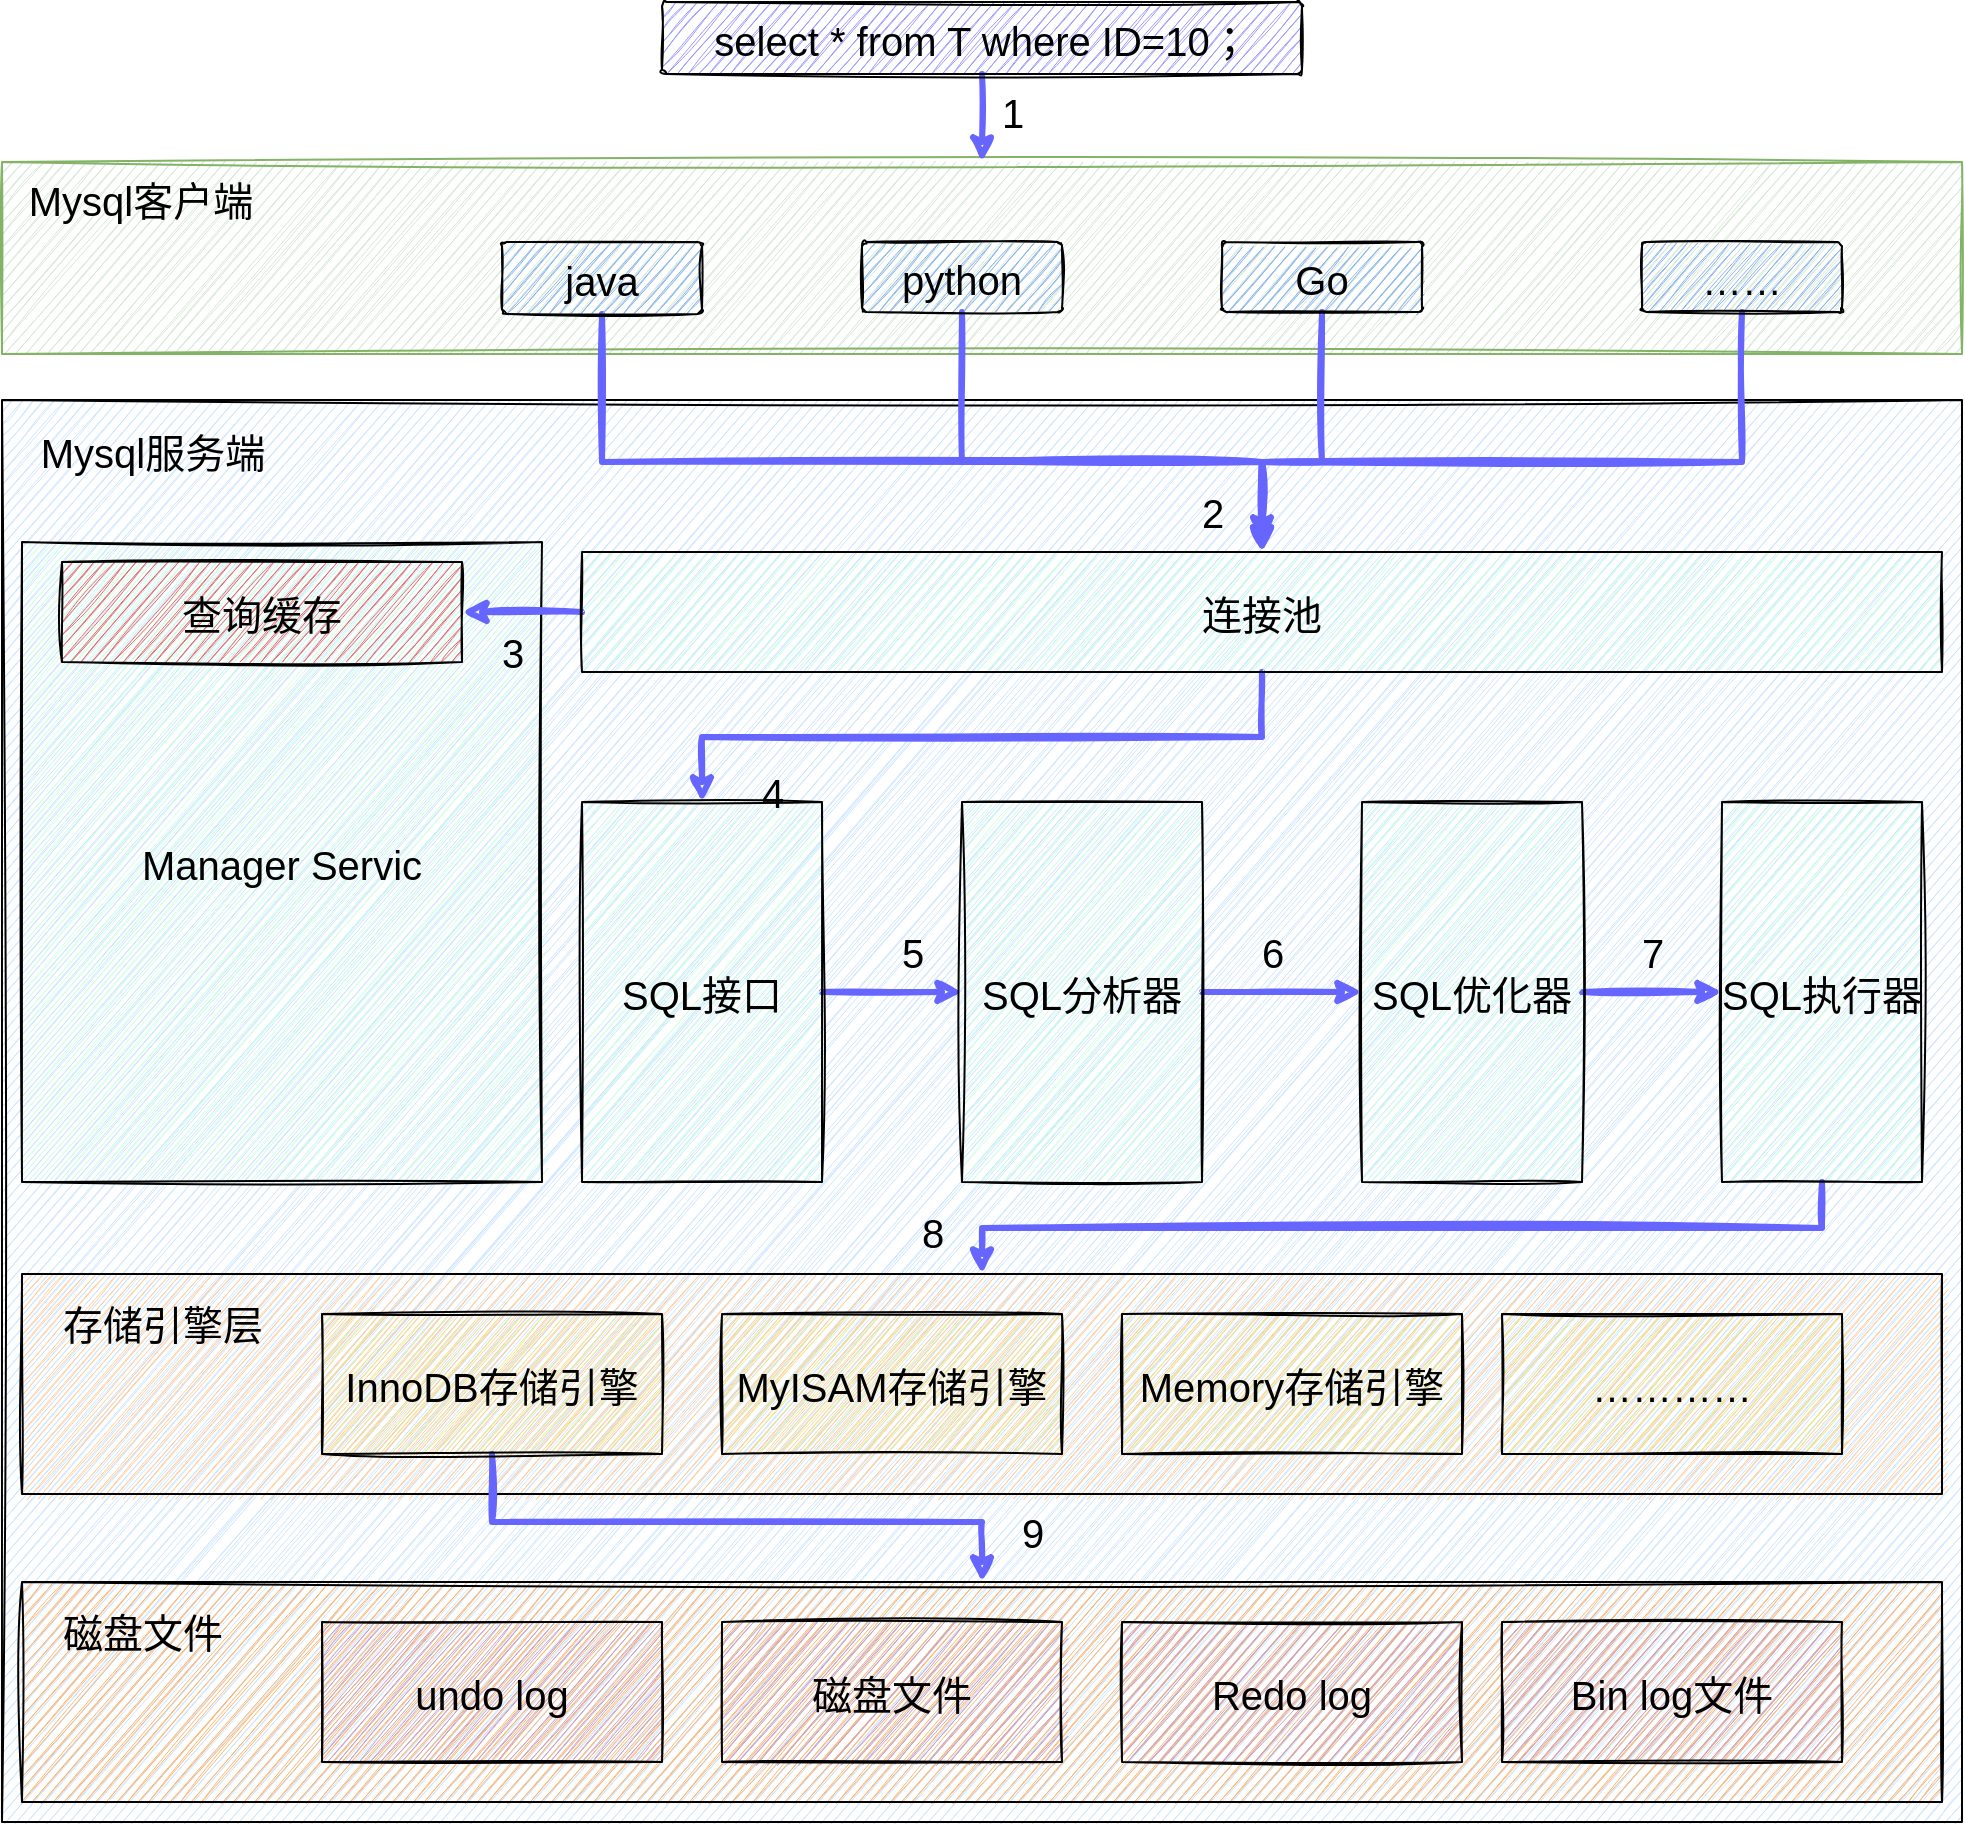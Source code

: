 <mxfile version="16.1.2" type="device" pages="7"><diagram id="bOjqVzrY3xRx7pJnbkLH" name="1mysql的架构原理"><mxGraphModel dx="2462" dy="-88" grid="1" gridSize="10" guides="1" tooltips="1" connect="1" arrows="1" fold="1" page="0" pageScale="1" pageWidth="827" pageHeight="1169" math="0" shadow="0"><root><mxCell id="2-ERUQZL07amZL96BevC-0"/><mxCell id="2-ERUQZL07amZL96BevC-1" parent="2-ERUQZL07amZL96BevC-0"/><mxCell id="2-ERUQZL07amZL96BevC-2" value="" style="shape=mxgraph.basic.partial_rectangle_1;fillColor=#d5e8d4;fontSize=20;sketch=1;strokeColor=#82b366;" parent="2-ERUQZL07amZL96BevC-1" vertex="1"><mxGeometry x="-20" y="1470" width="980" height="96" as="geometry"/></mxCell><mxCell id="2-ERUQZL07amZL96BevC-3" value="Mysql客户端" style="text;html=1;align=center;verticalAlign=middle;resizable=0;points=[];autosize=1;fontSize=20;sketch=1;" parent="2-ERUQZL07amZL96BevC-1" vertex="1"><mxGeometry x="10" y="1480" width="77" height="18" as="geometry"/></mxCell><mxCell id="2-ERUQZL07amZL96BevC-4" value="" style="shape=mxgraph.basic.partial_rectangle_1;fillColor=#CCE5FF;fontSize=20;sketch=1;" parent="2-ERUQZL07amZL96BevC-1" vertex="1"><mxGeometry x="-20" y="1589" width="980" height="711" as="geometry"/></mxCell><mxCell id="2-ERUQZL07amZL96BevC-5" style="edgeStyle=orthogonalEdgeStyle;rounded=0;orthogonalLoop=1;jettySize=auto;html=1;entryX=0.5;entryY=0;entryDx=0;entryDy=0;entryPerimeter=0;strokeColor=#6666FF;strokeWidth=3;fontSize=20;sketch=1;" parent="2-ERUQZL07amZL96BevC-1" source="2-ERUQZL07amZL96BevC-6" target="2-ERUQZL07amZL96BevC-17" edge="1"><mxGeometry relative="1" as="geometry"><Array as="points"><mxPoint x="280" y="1620"/><mxPoint x="610" y="1620"/></Array></mxGeometry></mxCell><mxCell id="2-ERUQZL07amZL96BevC-6" value="java" style="shape=mxgraph.flowchart.process;fontSize=20;fillColor=#88B4F2;sketch=1;" parent="2-ERUQZL07amZL96BevC-1" vertex="1"><mxGeometry x="230" y="1510" width="100" height="36" as="geometry"/></mxCell><mxCell id="2-ERUQZL07amZL96BevC-7" style="edgeStyle=orthogonalEdgeStyle;rounded=0;orthogonalLoop=1;jettySize=auto;html=1;strokeColor=#6666FF;strokeWidth=3;fontSize=20;sketch=1;" parent="2-ERUQZL07amZL96BevC-1" source="2-ERUQZL07amZL96BevC-8" edge="1"><mxGeometry relative="1" as="geometry"><mxPoint x="610" y="1660" as="targetPoint"/><Array as="points"><mxPoint x="460" y="1620"/><mxPoint x="610" y="1620"/></Array></mxGeometry></mxCell><mxCell id="2-ERUQZL07amZL96BevC-8" value="python" style="shape=mxgraph.flowchart.process;fontSize=20;fillColor=#88B4F2;sketch=1;" parent="2-ERUQZL07amZL96BevC-1" vertex="1"><mxGeometry x="410" y="1510" width="100" height="35" as="geometry"/></mxCell><mxCell id="2-ERUQZL07amZL96BevC-9" style="edgeStyle=orthogonalEdgeStyle;rounded=0;orthogonalLoop=1;jettySize=auto;html=1;entryX=0.5;entryY=0;entryDx=0;entryDy=0;entryPerimeter=0;strokeColor=#6666FF;strokeWidth=3;fontSize=20;sketch=1;" parent="2-ERUQZL07amZL96BevC-1" source="2-ERUQZL07amZL96BevC-10" target="2-ERUQZL07amZL96BevC-17" edge="1"><mxGeometry relative="1" as="geometry"><Array as="points"><mxPoint x="640" y="1620"/><mxPoint x="610" y="1620"/></Array></mxGeometry></mxCell><mxCell id="2-ERUQZL07amZL96BevC-10" value="Go" style="shape=mxgraph.flowchart.process;fontSize=20;fillColor=#88B4F2;sketch=1;" parent="2-ERUQZL07amZL96BevC-1" vertex="1"><mxGeometry x="590" y="1510" width="100" height="35" as="geometry"/></mxCell><mxCell id="2-ERUQZL07amZL96BevC-11" style="edgeStyle=orthogonalEdgeStyle;rounded=0;orthogonalLoop=1;jettySize=auto;html=1;entryX=0.5;entryY=0;entryDx=0;entryDy=0;entryPerimeter=0;strokeColor=#6666FF;strokeWidth=3;fontSize=20;sketch=1;" parent="2-ERUQZL07amZL96BevC-1" source="2-ERUQZL07amZL96BevC-12" target="2-ERUQZL07amZL96BevC-17" edge="1"><mxGeometry relative="1" as="geometry"><Array as="points"><mxPoint x="850" y="1620"/><mxPoint x="610" y="1620"/></Array></mxGeometry></mxCell><mxCell id="2-ERUQZL07amZL96BevC-12" value="……" style="shape=mxgraph.flowchart.process;fontSize=20;fillColor=#88B4F2;sketch=1;" parent="2-ERUQZL07amZL96BevC-1" vertex="1"><mxGeometry x="800" y="1510" width="100" height="35" as="geometry"/></mxCell><mxCell id="2-ERUQZL07amZL96BevC-13" value="Manager Servic" style="shape=mxgraph.basic.partial_rectangle_1;fillColor=#CCFFE6;fontSize=20;sketch=1;" parent="2-ERUQZL07amZL96BevC-1" vertex="1"><mxGeometry x="-10" y="1660" width="260" height="320" as="geometry"/></mxCell><mxCell id="2-ERUQZL07amZL96BevC-14" value="Mysql服务端" style="text;html=1;align=center;verticalAlign=middle;resizable=0;points=[];autosize=1;fontSize=20;sketch=1;" parent="2-ERUQZL07amZL96BevC-1" vertex="1"><mxGeometry x="-10" y="1600" width="130" height="30" as="geometry"/></mxCell><mxCell id="2-ERUQZL07amZL96BevC-15" style="edgeStyle=orthogonalEdgeStyle;rounded=0;orthogonalLoop=1;jettySize=auto;html=1;entryX=1;entryY=0.5;entryDx=0;entryDy=0;entryPerimeter=0;strokeColor=#6666FF;strokeWidth=3;fontSize=20;sketch=1;" parent="2-ERUQZL07amZL96BevC-1" source="2-ERUQZL07amZL96BevC-17" target="2-ERUQZL07amZL96BevC-32" edge="1"><mxGeometry relative="1" as="geometry"/></mxCell><mxCell id="2-ERUQZL07amZL96BevC-16" style="edgeStyle=orthogonalEdgeStyle;rounded=0;orthogonalLoop=1;jettySize=auto;html=1;entryX=0.5;entryY=0;entryDx=0;entryDy=0;entryPerimeter=0;strokeColor=#6666FF;strokeWidth=3;fontSize=20;sketch=1;" parent="2-ERUQZL07amZL96BevC-1" source="2-ERUQZL07amZL96BevC-17" target="2-ERUQZL07amZL96BevC-19" edge="1"><mxGeometry relative="1" as="geometry"/></mxCell><mxCell id="2-ERUQZL07amZL96BevC-17" value="连接池" style="shape=mxgraph.basic.partial_rectangle_1;fillColor=#CCFFE6;fontSize=20;sketch=1;" parent="2-ERUQZL07amZL96BevC-1" vertex="1"><mxGeometry x="270" y="1665" width="680" height="60" as="geometry"/></mxCell><mxCell id="2-ERUQZL07amZL96BevC-18" style="edgeStyle=orthogonalEdgeStyle;rounded=0;orthogonalLoop=1;jettySize=auto;html=1;entryX=0;entryY=0.5;entryDx=0;entryDy=0;entryPerimeter=0;strokeColor=#6666FF;strokeWidth=3;fontSize=20;sketch=1;" parent="2-ERUQZL07amZL96BevC-1" source="2-ERUQZL07amZL96BevC-19" target="2-ERUQZL07amZL96BevC-21" edge="1"><mxGeometry relative="1" as="geometry"/></mxCell><mxCell id="2-ERUQZL07amZL96BevC-19" value="SQL接口" style="shape=mxgraph.basic.partial_rectangle_1;fillColor=#CCFFE6;fontSize=20;sketch=1;" parent="2-ERUQZL07amZL96BevC-1" vertex="1"><mxGeometry x="270" y="1790" width="120" height="190" as="geometry"/></mxCell><mxCell id="2-ERUQZL07amZL96BevC-20" style="edgeStyle=orthogonalEdgeStyle;rounded=0;orthogonalLoop=1;jettySize=auto;html=1;entryX=0;entryY=0.5;entryDx=0;entryDy=0;entryPerimeter=0;strokeColor=#6666FF;strokeWidth=3;fontSize=20;sketch=1;" parent="2-ERUQZL07amZL96BevC-1" source="2-ERUQZL07amZL96BevC-21" target="2-ERUQZL07amZL96BevC-23" edge="1"><mxGeometry relative="1" as="geometry"/></mxCell><mxCell id="2-ERUQZL07amZL96BevC-21" value="SQL分析器" style="shape=mxgraph.basic.partial_rectangle_1;fillColor=#CCFFE6;fontSize=20;sketch=1;" parent="2-ERUQZL07amZL96BevC-1" vertex="1"><mxGeometry x="460" y="1790" width="120" height="190" as="geometry"/></mxCell><mxCell id="2-ERUQZL07amZL96BevC-22" style="edgeStyle=orthogonalEdgeStyle;rounded=0;orthogonalLoop=1;jettySize=auto;html=1;exitX=1;exitY=0.5;exitDx=0;exitDy=0;exitPerimeter=0;entryX=0;entryY=0.5;entryDx=0;entryDy=0;entryPerimeter=0;strokeColor=#6666FF;strokeWidth=3;fontSize=20;sketch=1;" parent="2-ERUQZL07amZL96BevC-1" source="2-ERUQZL07amZL96BevC-23" target="2-ERUQZL07amZL96BevC-25" edge="1"><mxGeometry relative="1" as="geometry"/></mxCell><mxCell id="2-ERUQZL07amZL96BevC-23" value="SQL优化器" style="shape=mxgraph.basic.partial_rectangle_1;fillColor=#CCFFE6;fontSize=20;sketch=1;" parent="2-ERUQZL07amZL96BevC-1" vertex="1"><mxGeometry x="660" y="1790" width="110" height="190" as="geometry"/></mxCell><mxCell id="2-ERUQZL07amZL96BevC-24" style="edgeStyle=orthogonalEdgeStyle;rounded=0;orthogonalLoop=1;jettySize=auto;html=1;entryX=0.5;entryY=0;entryDx=0;entryDy=0;entryPerimeter=0;strokeColor=#6666FF;strokeWidth=3;fontSize=20;sketch=1;" parent="2-ERUQZL07amZL96BevC-1" source="2-ERUQZL07amZL96BevC-25" target="2-ERUQZL07amZL96BevC-26" edge="1"><mxGeometry relative="1" as="geometry"/></mxCell><mxCell id="2-ERUQZL07amZL96BevC-25" value="SQL执行器" style="shape=mxgraph.basic.partial_rectangle_1;fillColor=#CCFFE6;fontSize=20;sketch=1;" parent="2-ERUQZL07amZL96BevC-1" vertex="1"><mxGeometry x="840" y="1790" width="100" height="190" as="geometry"/></mxCell><mxCell id="2-ERUQZL07amZL96BevC-26" value="" style="shape=mxgraph.basic.partial_rectangle_1;fontSize=20;fillColor=#FFCE9F;sketch=1;" parent="2-ERUQZL07amZL96BevC-1" vertex="1"><mxGeometry x="-10" y="2026" width="960" height="110" as="geometry"/></mxCell><mxCell id="2-ERUQZL07amZL96BevC-27" value="存储引擎层" style="text;html=1;align=center;verticalAlign=middle;resizable=0;points=[];autosize=1;fontSize=20;sketch=1;" parent="2-ERUQZL07amZL96BevC-1" vertex="1"><mxGeometry y="2036" width="120" height="30" as="geometry"/></mxCell><mxCell id="2-ERUQZL07amZL96BevC-28" value="" style="shape=mxgraph.basic.partial_rectangle_1;fontSize=20;fillColor=#FFB570;sketch=1;" parent="2-ERUQZL07amZL96BevC-1" vertex="1"><mxGeometry x="-10" y="2180" width="960" height="110" as="geometry"/></mxCell><mxCell id="2-ERUQZL07amZL96BevC-29" value="磁盘文件" style="text;html=1;align=center;verticalAlign=middle;resizable=0;points=[];autosize=1;fontSize=20;sketch=1;" parent="2-ERUQZL07amZL96BevC-1" vertex="1"><mxGeometry y="2190" width="100" height="30" as="geometry"/></mxCell><mxCell id="2-ERUQZL07amZL96BevC-30" style="edgeStyle=orthogonalEdgeStyle;rounded=0;orthogonalLoop=1;jettySize=auto;html=1;entryX=0.5;entryY=0;entryDx=0;entryDy=0;entryPerimeter=0;fontSize=20;strokeColor=#6666FF;strokeWidth=3;sketch=1;" parent="2-ERUQZL07amZL96BevC-1" source="2-ERUQZL07amZL96BevC-31" target="2-ERUQZL07amZL96BevC-2" edge="1"><mxGeometry relative="1" as="geometry"/></mxCell><mxCell id="2-ERUQZL07amZL96BevC-31" value="select * from T where ID=10；" style="shape=mxgraph.flowchart.process;fontSize=20;fillColor=#9999FF;sketch=1;" parent="2-ERUQZL07amZL96BevC-1" vertex="1"><mxGeometry x="310" y="1390" width="320" height="36" as="geometry"/></mxCell><mxCell id="2-ERUQZL07amZL96BevC-32" value="查询缓存" style="shape=mxgraph.basic.partial_rectangle_1;fillColor=#EA6B66;fontSize=20;sketch=1;" parent="2-ERUQZL07amZL96BevC-1" vertex="1"><mxGeometry x="10" y="1670" width="200" height="50" as="geometry"/></mxCell><mxCell id="2-ERUQZL07amZL96BevC-33" style="edgeStyle=orthogonalEdgeStyle;rounded=0;orthogonalLoop=1;jettySize=auto;html=1;exitX=0.5;exitY=1;exitDx=0;exitDy=0;exitPerimeter=0;strokeColor=#6666FF;strokeWidth=3;fontSize=20;sketch=1;" parent="2-ERUQZL07amZL96BevC-1" source="2-ERUQZL07amZL96BevC-34" target="2-ERUQZL07amZL96BevC-28" edge="1"><mxGeometry relative="1" as="geometry"><Array as="points"><mxPoint x="225" y="2150"/><mxPoint x="470" y="2150"/></Array></mxGeometry></mxCell><mxCell id="2-ERUQZL07amZL96BevC-34" value="InnoDB存储引擎" style="shape=mxgraph.basic.partial_rectangle_1;fillColor=#E8E895;fontSize=20;sketch=1;" parent="2-ERUQZL07amZL96BevC-1" vertex="1"><mxGeometry x="140" y="2046" width="170" height="70" as="geometry"/></mxCell><mxCell id="2-ERUQZL07amZL96BevC-35" value="MyISAM存储引擎" style="shape=mxgraph.basic.partial_rectangle_1;fillColor=#E8E895;fontSize=20;sketch=1;" parent="2-ERUQZL07amZL96BevC-1" vertex="1"><mxGeometry x="340" y="2046" width="170" height="70" as="geometry"/></mxCell><mxCell id="2-ERUQZL07amZL96BevC-36" value="Memory存储引擎" style="shape=mxgraph.basic.partial_rectangle_1;fillColor=#E8E895;fontSize=20;sketch=1;" parent="2-ERUQZL07amZL96BevC-1" vertex="1"><mxGeometry x="540" y="2046" width="170" height="70" as="geometry"/></mxCell><mxCell id="2-ERUQZL07amZL96BevC-37" value="…………" style="shape=mxgraph.basic.partial_rectangle_1;fillColor=#E8E895;fontSize=20;sketch=1;" parent="2-ERUQZL07amZL96BevC-1" vertex="1"><mxGeometry x="730" y="2046" width="170" height="70" as="geometry"/></mxCell><mxCell id="2-ERUQZL07amZL96BevC-38" value="undo log" style="shape=mxgraph.basic.partial_rectangle_1;fillColor=#CDA2BE;fontSize=20;sketch=1;" parent="2-ERUQZL07amZL96BevC-1" vertex="1"><mxGeometry x="140" y="2200" width="170" height="70" as="geometry"/></mxCell><mxCell id="2-ERUQZL07amZL96BevC-39" value="磁盘文件" style="shape=mxgraph.basic.partial_rectangle_1;fillColor=#CDA2BE;fontSize=20;sketch=1;" parent="2-ERUQZL07amZL96BevC-1" vertex="1"><mxGeometry x="340" y="2200" width="170" height="70" as="geometry"/></mxCell><mxCell id="2-ERUQZL07amZL96BevC-40" value="Redo log" style="shape=mxgraph.basic.partial_rectangle_1;fillColor=#CDA2BE;fontSize=20;sketch=1;" parent="2-ERUQZL07amZL96BevC-1" vertex="1"><mxGeometry x="540" y="2200" width="170" height="70" as="geometry"/></mxCell><mxCell id="2-ERUQZL07amZL96BevC-41" value="Bin log文件" style="shape=mxgraph.basic.partial_rectangle_1;fillColor=#CDA2BE;fontSize=20;sketch=1;" parent="2-ERUQZL07amZL96BevC-1" vertex="1"><mxGeometry x="730" y="2200" width="170" height="70" as="geometry"/></mxCell><mxCell id="2-ERUQZL07amZL96BevC-42" value="1" style="text;html=1;align=center;verticalAlign=middle;resizable=0;points=[];autosize=1;fontSize=20;sketch=1;" parent="2-ERUQZL07amZL96BevC-1" vertex="1"><mxGeometry x="470" y="1430" width="30" height="30" as="geometry"/></mxCell><mxCell id="2-ERUQZL07amZL96BevC-43" value="2" style="text;html=1;align=center;verticalAlign=middle;resizable=0;points=[];autosize=1;fontSize=20;sketch=1;" parent="2-ERUQZL07amZL96BevC-1" vertex="1"><mxGeometry x="570" y="1630" width="30" height="30" as="geometry"/></mxCell><mxCell id="2-ERUQZL07amZL96BevC-44" value="3" style="text;html=1;align=center;verticalAlign=middle;resizable=0;points=[];autosize=1;fontSize=20;sketch=1;" parent="2-ERUQZL07amZL96BevC-1" vertex="1"><mxGeometry x="220" y="1700" width="30" height="30" as="geometry"/></mxCell><mxCell id="2-ERUQZL07amZL96BevC-45" value="4" style="text;html=1;align=center;verticalAlign=middle;resizable=0;points=[];autosize=1;fontSize=20;sketch=1;" parent="2-ERUQZL07amZL96BevC-1" vertex="1"><mxGeometry x="350" y="1770" width="30" height="30" as="geometry"/></mxCell><mxCell id="2-ERUQZL07amZL96BevC-46" value="5" style="text;html=1;align=center;verticalAlign=middle;resizable=0;points=[];autosize=1;fontSize=20;sketch=1;" parent="2-ERUQZL07amZL96BevC-1" vertex="1"><mxGeometry x="420" y="1850" width="30" height="30" as="geometry"/></mxCell><mxCell id="2-ERUQZL07amZL96BevC-47" value="6" style="text;html=1;align=center;verticalAlign=middle;resizable=0;points=[];autosize=1;fontSize=20;sketch=1;" parent="2-ERUQZL07amZL96BevC-1" vertex="1"><mxGeometry x="600" y="1850" width="30" height="30" as="geometry"/></mxCell><mxCell id="2-ERUQZL07amZL96BevC-48" value="7" style="text;html=1;align=center;verticalAlign=middle;resizable=0;points=[];autosize=1;fontSize=20;sketch=1;" parent="2-ERUQZL07amZL96BevC-1" vertex="1"><mxGeometry x="790" y="1850" width="30" height="30" as="geometry"/></mxCell><mxCell id="2-ERUQZL07amZL96BevC-49" value="8" style="text;html=1;align=center;verticalAlign=middle;resizable=0;points=[];autosize=1;fontSize=20;sketch=1;" parent="2-ERUQZL07amZL96BevC-1" vertex="1"><mxGeometry x="430" y="1990" width="30" height="30" as="geometry"/></mxCell><mxCell id="2-ERUQZL07amZL96BevC-50" value="9" style="text;html=1;align=center;verticalAlign=middle;resizable=0;points=[];autosize=1;fontSize=20;sketch=1;" parent="2-ERUQZL07amZL96BevC-1" vertex="1"><mxGeometry x="480" y="2140" width="30" height="30" as="geometry"/></mxCell></root></mxGraphModel></diagram><diagram id="3IZrmSfSfu1dKoWQtmXW" name="数据库主备原理"><mxGraphModel dx="4149" dy="2022" grid="1" gridSize="10" guides="1" tooltips="1" connect="1" arrows="1" fold="1" page="0" pageScale="1" pageWidth="827" pageHeight="1169" math="0" shadow="0"><root><mxCell id="0"/><mxCell id="1" parent="0"/><mxCell id="5PeK-nSVLwiJNYLjF_kw-45" value="" style="rounded=0;whiteSpace=wrap;html=1;fontSize=21;fillColor=#ffe6cc;strokeColor=#d79b00;sketch=1;" parent="1" vertex="1"><mxGeometry x="-80" y="1100" width="1140" height="170" as="geometry"/></mxCell><mxCell id="5PeK-nSVLwiJNYLjF_kw-6" value="" style="rounded=0;whiteSpace=wrap;html=1;fontSize=21;fillColor=#d5e8d4;strokeColor=#82b366;sketch=1;" parent="1" vertex="1"><mxGeometry x="-110" y="290" width="370" height="270" as="geometry"/></mxCell><mxCell id="5PeK-nSVLwiJNYLjF_kw-3" value="" style="edgeStyle=orthogonalEdgeStyle;rounded=0;orthogonalLoop=1;jettySize=auto;html=1;fontSize=21;sketch=1;" parent="1" source="5PeK-nSVLwiJNYLjF_kw-1" target="5PeK-nSVLwiJNYLjF_kw-2" edge="1"><mxGeometry relative="1" as="geometry"/></mxCell><mxCell id="5PeK-nSVLwiJNYLjF_kw-1" value="client" style="rounded=0;whiteSpace=wrap;html=1;fontSize=21;sketch=1;" parent="1" vertex="1"><mxGeometry x="-80" y="330" width="120" height="60" as="geometry"/></mxCell><mxCell id="5PeK-nSVLwiJNYLjF_kw-5" value="" style="edgeStyle=orthogonalEdgeStyle;rounded=0;orthogonalLoop=1;jettySize=auto;html=1;fontSize=21;sketch=1;" parent="1" source="5PeK-nSVLwiJNYLjF_kw-2" target="5PeK-nSVLwiJNYLjF_kw-4" edge="1"><mxGeometry relative="1" as="geometry"/></mxCell><mxCell id="5PeK-nSVLwiJNYLjF_kw-2" value="Mysql A" style="rounded=0;whiteSpace=wrap;html=1;fontSize=21;sketch=1;" parent="1" vertex="1"><mxGeometry x="-80" y="470" width="120" height="60" as="geometry"/></mxCell><mxCell id="5PeK-nSVLwiJNYLjF_kw-4" value="Mysql B" style="rounded=0;whiteSpace=wrap;html=1;fontSize=21;sketch=1;" parent="1" vertex="1"><mxGeometry x="120" y="470" width="120" height="60" as="geometry"/></mxCell><mxCell id="5PeK-nSVLwiJNYLjF_kw-7" value="状态1" style="text;html=1;align=center;verticalAlign=middle;resizable=0;points=[];autosize=1;strokeColor=none;fillColor=none;fontSize=21;sketch=1;" parent="1" vertex="1"><mxGeometry x="180" y="305" width="70" height="30" as="geometry"/></mxCell><mxCell id="5PeK-nSVLwiJNYLjF_kw-8" value="" style="rounded=0;whiteSpace=wrap;html=1;fontSize=21;fillColor=#e1d5e7;strokeColor=#9673a6;sketch=1;" parent="1" vertex="1"><mxGeometry x="360" y="290" width="370" height="270" as="geometry"/></mxCell><mxCell id="5PeK-nSVLwiJNYLjF_kw-9" value="" style="edgeStyle=orthogonalEdgeStyle;rounded=0;orthogonalLoop=1;jettySize=auto;html=1;entryX=0.5;entryY=0;entryDx=0;entryDy=0;fontSize=21;sketch=1;" parent="1" source="5PeK-nSVLwiJNYLjF_kw-10" target="5PeK-nSVLwiJNYLjF_kw-13" edge="1"><mxGeometry relative="1" as="geometry"/></mxCell><mxCell id="5PeK-nSVLwiJNYLjF_kw-10" value="client" style="rounded=0;whiteSpace=wrap;html=1;fontSize=21;sketch=1;" parent="1" vertex="1"><mxGeometry x="590" y="330" width="120" height="60" as="geometry"/></mxCell><mxCell id="5PeK-nSVLwiJNYLjF_kw-12" value="Mysql A" style="rounded=0;whiteSpace=wrap;html=1;fontSize=21;sketch=1;" parent="1" vertex="1"><mxGeometry x="390" y="470" width="120" height="60" as="geometry"/></mxCell><mxCell id="5PeK-nSVLwiJNYLjF_kw-15" style="edgeStyle=orthogonalEdgeStyle;rounded=0;orthogonalLoop=1;jettySize=auto;html=1;entryX=1;entryY=0.5;entryDx=0;entryDy=0;fontSize=21;sketch=1;" parent="1" source="5PeK-nSVLwiJNYLjF_kw-13" target="5PeK-nSVLwiJNYLjF_kw-12" edge="1"><mxGeometry relative="1" as="geometry"/></mxCell><mxCell id="5PeK-nSVLwiJNYLjF_kw-13" value="Mysql B" style="rounded=0;whiteSpace=wrap;html=1;fontSize=21;sketch=1;" parent="1" vertex="1"><mxGeometry x="590" y="470" width="120" height="60" as="geometry"/></mxCell><mxCell id="5PeK-nSVLwiJNYLjF_kw-14" value="状态2" style="text;html=1;align=center;verticalAlign=middle;resizable=0;points=[];autosize=1;strokeColor=none;fillColor=none;fontSize=21;sketch=1;" parent="1" vertex="1"><mxGeometry x="370" y="305" width="70" height="30" as="geometry"/></mxCell><mxCell id="5PeK-nSVLwiJNYLjF_kw-16" value="" style="shape=flexArrow;endArrow=classic;html=1;rounded=0;fontSize=21;sketch=1;" parent="1" edge="1"><mxGeometry width="50" height="50" relative="1" as="geometry"><mxPoint x="260" y="424.5" as="sourcePoint"/><mxPoint x="350" y="424.5" as="targetPoint"/></mxGeometry></mxCell><mxCell id="5PeK-nSVLwiJNYLjF_kw-21" value="" style="edgeStyle=orthogonalEdgeStyle;rounded=0;orthogonalLoop=1;jettySize=auto;html=1;fontSize=21;sketch=1;" parent="1" source="5PeK-nSVLwiJNYLjF_kw-17" target="5PeK-nSVLwiJNYLjF_kw-20" edge="1"><mxGeometry relative="1" as="geometry"/></mxCell><mxCell id="5PeK-nSVLwiJNYLjF_kw-17" value="Start" style="ellipse;whiteSpace=wrap;html=1;aspect=fixed;fontSize=21;fillColor=#d5e8d4;strokeColor=#82b366;sketch=1;" parent="1" vertex="1"><mxGeometry x="-30" y="720" width="80" height="80" as="geometry"/></mxCell><mxCell id="5PeK-nSVLwiJNYLjF_kw-18" value="" style="rounded=0;whiteSpace=wrap;html=1;fontSize=21;fillColor=#dae8fc;strokeColor=#6c8ebf;sketch=1;" parent="1" vertex="1"><mxGeometry x="-80" y="820" width="1140" height="250" as="geometry"/></mxCell><mxCell id="5PeK-nSVLwiJNYLjF_kw-30" style="edgeStyle=orthogonalEdgeStyle;rounded=0;orthogonalLoop=1;jettySize=auto;html=1;entryX=0.5;entryY=0;entryDx=0;entryDy=0;fontSize=21;sketch=1;" parent="1" source="5PeK-nSVLwiJNYLjF_kw-19" target="5PeK-nSVLwiJNYLjF_kw-28" edge="1"><mxGeometry relative="1" as="geometry"/></mxCell><mxCell id="5PeK-nSVLwiJNYLjF_kw-19" value="ACK" style="ellipse;whiteSpace=wrap;html=1;aspect=fixed;fontSize=21;fillColor=#d5e8d4;strokeColor=#82b366;sketch=1;" parent="1" vertex="1"><mxGeometry x="880" y="720" width="80" height="80" as="geometry"/></mxCell><mxCell id="5PeK-nSVLwiJNYLjF_kw-23" value="" style="edgeStyle=orthogonalEdgeStyle;rounded=0;orthogonalLoop=1;jettySize=auto;html=1;fontSize=21;sketch=1;" parent="1" source="5PeK-nSVLwiJNYLjF_kw-20" target="5PeK-nSVLwiJNYLjF_kw-22" edge="1"><mxGeometry relative="1" as="geometry"/></mxCell><mxCell id="5PeK-nSVLwiJNYLjF_kw-20" value="undo log" style="whiteSpace=wrap;html=1;fontSize=21;fillColor=#d5e8d4;strokeColor=#82b366;sketch=1;" parent="1" vertex="1"><mxGeometry x="-50" y="890" width="120" height="60" as="geometry"/></mxCell><mxCell id="5PeK-nSVLwiJNYLjF_kw-25" value="" style="edgeStyle=orthogonalEdgeStyle;rounded=0;orthogonalLoop=1;jettySize=auto;html=1;fontSize=21;sketch=1;" parent="1" source="5PeK-nSVLwiJNYLjF_kw-22" target="5PeK-nSVLwiJNYLjF_kw-24" edge="1"><mxGeometry relative="1" as="geometry"/></mxCell><mxCell id="5PeK-nSVLwiJNYLjF_kw-22" value="data（mem）" style="whiteSpace=wrap;html=1;fontSize=21;fillColor=#fff2cc;strokeColor=#d6b656;gradientColor=#ffd966;sketch=1;" parent="1" vertex="1"><mxGeometry x="150" y="890" width="140" height="60" as="geometry"/></mxCell><mxCell id="5PeK-nSVLwiJNYLjF_kw-27" value="" style="edgeStyle=orthogonalEdgeStyle;rounded=0;orthogonalLoop=1;jettySize=auto;html=1;fontSize=21;sketch=1;" parent="1" source="5PeK-nSVLwiJNYLjF_kw-24" target="5PeK-nSVLwiJNYLjF_kw-26" edge="1"><mxGeometry relative="1" as="geometry"/></mxCell><mxCell id="5PeK-nSVLwiJNYLjF_kw-24" value="&lt;div&gt;redo log&lt;/div&gt;&lt;div&gt;（prepare）&lt;/div&gt;" style="whiteSpace=wrap;html=1;fontSize=21;fillColor=#d5e8d4;strokeColor=#82b366;sketch=1;" parent="1" vertex="1"><mxGeometry x="370" y="890" width="160" height="60" as="geometry"/></mxCell><mxCell id="5PeK-nSVLwiJNYLjF_kw-29" value="" style="edgeStyle=orthogonalEdgeStyle;rounded=0;orthogonalLoop=1;jettySize=auto;html=1;fontSize=21;sketch=1;" parent="1" source="5PeK-nSVLwiJNYLjF_kw-26" target="5PeK-nSVLwiJNYLjF_kw-28" edge="1"><mxGeometry relative="1" as="geometry"/></mxCell><mxCell id="5PeK-nSVLwiJNYLjF_kw-33" value="" style="edgeStyle=orthogonalEdgeStyle;rounded=0;orthogonalLoop=1;jettySize=auto;html=1;fontSize=21;sketch=1;" parent="1" source="5PeK-nSVLwiJNYLjF_kw-26" target="5PeK-nSVLwiJNYLjF_kw-32" edge="1"><mxGeometry relative="1" as="geometry"/></mxCell><mxCell id="5PeK-nSVLwiJNYLjF_kw-26" value="bing log" style="whiteSpace=wrap;html=1;fontSize=21;fillColor=#fff2cc;strokeColor=#d6b656;gradientColor=#ffd966;sketch=1;" parent="1" vertex="1"><mxGeometry x="600" y="890" width="160" height="60" as="geometry"/></mxCell><mxCell id="5PeK-nSVLwiJNYLjF_kw-28" value="&lt;div&gt;redo log&lt;/div&gt;&lt;div&gt;（commit）&lt;/div&gt;" style="whiteSpace=wrap;html=1;fontSize=21;fillColor=#d5e8d4;strokeColor=#82b366;sketch=1;" parent="1" vertex="1"><mxGeometry x="840" y="890" width="160" height="60" as="geometry"/></mxCell><mxCell id="5PeK-nSVLwiJNYLjF_kw-44" value="" style="edgeStyle=orthogonalEdgeStyle;rounded=0;orthogonalLoop=1;jettySize=auto;html=1;fontSize=21;sketch=1;" parent="1" source="5PeK-nSVLwiJNYLjF_kw-32" target="5PeK-nSVLwiJNYLjF_kw-43" edge="1"><mxGeometry relative="1" as="geometry"/></mxCell><mxCell id="5PeK-nSVLwiJNYLjF_kw-32" value="dump_thread" style="whiteSpace=wrap;html=1;fontSize=21;fillColor=#d5e8d4;strokeColor=#82b366;sketch=1;" parent="1" vertex="1"><mxGeometry x="600" y="990" width="160" height="60" as="geometry"/></mxCell><mxCell id="5PeK-nSVLwiJNYLjF_kw-34" value="Master A" style="text;html=1;align=center;verticalAlign=middle;resizable=0;points=[];autosize=1;strokeColor=none;fillColor=none;fontSize=21;sketch=1;" parent="1" vertex="1"><mxGeometry x="430" y="830" width="100" height="30" as="geometry"/></mxCell><mxCell id="5PeK-nSVLwiJNYLjF_kw-37" style="edgeStyle=orthogonalEdgeStyle;rounded=0;orthogonalLoop=1;jettySize=auto;html=1;fontSize=21;sketch=1;" parent="1" source="5PeK-nSVLwiJNYLjF_kw-35" target="5PeK-nSVLwiJNYLjF_kw-36" edge="1"><mxGeometry relative="1" as="geometry"/></mxCell><mxCell id="5PeK-nSVLwiJNYLjF_kw-35" value="by-thread" style="ellipse;whiteSpace=wrap;html=1;fontSize=21;fillColor=#fff2cc;gradientColor=#ffd966;strokeColor=#d6b656;sketch=1;" parent="1" vertex="1"><mxGeometry x="-50" y="980" width="120" height="80" as="geometry"/></mxCell><mxCell id="5PeK-nSVLwiJNYLjF_kw-41" style="edgeStyle=orthogonalEdgeStyle;rounded=0;orthogonalLoop=1;jettySize=auto;html=1;entryX=0;entryY=0.5;entryDx=0;entryDy=0;fontSize=21;sketch=1;" parent="1" source="5PeK-nSVLwiJNYLjF_kw-36" target="5PeK-nSVLwiJNYLjF_kw-40" edge="1"><mxGeometry relative="1" as="geometry"/></mxCell><mxCell id="5PeK-nSVLwiJNYLjF_kw-36" value="undo log （disk）" style="whiteSpace=wrap;html=1;fontSize=21;fillColor=#d5e8d4;strokeColor=#82b366;sketch=1;" parent="1" vertex="1"><mxGeometry x="150" y="990" width="140" height="60" as="geometry"/></mxCell><mxCell id="5PeK-nSVLwiJNYLjF_kw-40" value="data（disk）" style="whiteSpace=wrap;html=1;fontSize=21;fillColor=#fff2cc;strokeColor=#d6b656;gradientColor=#ffd966;sketch=1;" parent="1" vertex="1"><mxGeometry x="370" y="990" width="160" height="60" as="geometry"/></mxCell><mxCell id="5PeK-nSVLwiJNYLjF_kw-47" value="" style="edgeStyle=orthogonalEdgeStyle;rounded=0;orthogonalLoop=1;jettySize=auto;html=1;fontSize=21;sketch=1;" parent="1" source="5PeK-nSVLwiJNYLjF_kw-43" target="5PeK-nSVLwiJNYLjF_kw-46" edge="1"><mxGeometry relative="1" as="geometry"/></mxCell><mxCell id="5PeK-nSVLwiJNYLjF_kw-43" value="IO——thread" style="whiteSpace=wrap;html=1;fontSize=21;fillColor=#fff2cc;strokeColor=#d6b656;gradientColor=#ffd966;sketch=1;" parent="1" vertex="1"><mxGeometry x="600" y="1160" width="160" height="60" as="geometry"/></mxCell><mxCell id="5PeK-nSVLwiJNYLjF_kw-49" value="" style="edgeStyle=orthogonalEdgeStyle;rounded=0;orthogonalLoop=1;jettySize=auto;html=1;fontSize=21;sketch=1;" parent="1" source="5PeK-nSVLwiJNYLjF_kw-46" target="5PeK-nSVLwiJNYLjF_kw-48" edge="1"><mxGeometry relative="1" as="geometry"/></mxCell><mxCell id="5PeK-nSVLwiJNYLjF_kw-46" value="relay log" style="whiteSpace=wrap;html=1;fontSize=21;fillColor=#d5e8d4;strokeColor=#82b366;sketch=1;" parent="1" vertex="1"><mxGeometry x="360" y="1160" width="160" height="60" as="geometry"/></mxCell><mxCell id="5PeK-nSVLwiJNYLjF_kw-51" value="" style="edgeStyle=orthogonalEdgeStyle;rounded=0;orthogonalLoop=1;jettySize=auto;html=1;fontSize=21;sketch=1;" parent="1" source="5PeK-nSVLwiJNYLjF_kw-48" target="5PeK-nSVLwiJNYLjF_kw-50" edge="1"><mxGeometry relative="1" as="geometry"/></mxCell><mxCell id="5PeK-nSVLwiJNYLjF_kw-48" value="sql-thread" style="whiteSpace=wrap;html=1;fontSize=21;fillColor=#fff2cc;strokeColor=#d6b656;gradientColor=#ffd966;sketch=1;" parent="1" vertex="1"><mxGeometry x="120" y="1160" width="160" height="60" as="geometry"/></mxCell><mxCell id="5PeK-nSVLwiJNYLjF_kw-50" value="data" style="whiteSpace=wrap;html=1;fontSize=21;fillColor=#d5e8d4;strokeColor=#82b366;sketch=1;" parent="1" vertex="1"><mxGeometry x="-50" y="1160" width="110" height="60" as="geometry"/></mxCell><mxCell id="5PeK-nSVLwiJNYLjF_kw-52" value="Slave B" style="text;whiteSpace=wrap;html=1;fontSize=21;sketch=1;" parent="1" vertex="1"><mxGeometry x="390" y="1110" width="110" height="40" as="geometry"/></mxCell><mxCell id="GiJlZNPdYvF-BFeXKniR-1" value="" style="rounded=0;whiteSpace=wrap;html=1;fontSize=21;fillColor=#d5e8d4;strokeColor=#82b366;sketch=1;" vertex="1" parent="1"><mxGeometry x="810" y="290" width="370" height="270" as="geometry"/></mxCell><mxCell id="GiJlZNPdYvF-BFeXKniR-2" value="" style="edgeStyle=orthogonalEdgeStyle;rounded=0;orthogonalLoop=1;jettySize=auto;html=1;fontSize=21;sketch=1;" edge="1" parent="1" source="GiJlZNPdYvF-BFeXKniR-3" target="GiJlZNPdYvF-BFeXKniR-5"><mxGeometry relative="1" as="geometry"/></mxCell><mxCell id="GiJlZNPdYvF-BFeXKniR-3" value="client" style="rounded=0;whiteSpace=wrap;html=1;fontSize=21;sketch=1;" vertex="1" parent="1"><mxGeometry x="840" y="330" width="120" height="60" as="geometry"/></mxCell><mxCell id="GiJlZNPdYvF-BFeXKniR-4" value="" style="edgeStyle=orthogonalEdgeStyle;rounded=0;orthogonalLoop=1;jettySize=auto;html=1;fontSize=21;sketch=1;" edge="1" parent="1" source="GiJlZNPdYvF-BFeXKniR-5" target="GiJlZNPdYvF-BFeXKniR-6"><mxGeometry relative="1" as="geometry"/></mxCell><mxCell id="GiJlZNPdYvF-BFeXKniR-5" value="Mysql A" style="rounded=0;whiteSpace=wrap;html=1;fontSize=21;sketch=1;" vertex="1" parent="1"><mxGeometry x="840" y="470" width="120" height="60" as="geometry"/></mxCell><mxCell id="GiJlZNPdYvF-BFeXKniR-16" style="edgeStyle=orthogonalEdgeStyle;rounded=0;orthogonalLoop=1;jettySize=auto;html=1;entryX=1;entryY=0.75;entryDx=0;entryDy=0;sketch=1;" edge="1" parent="1" source="GiJlZNPdYvF-BFeXKniR-6" target="GiJlZNPdYvF-BFeXKniR-5"><mxGeometry relative="1" as="geometry"><Array as="points"><mxPoint x="1020" y="515"/><mxPoint x="1020" y="515"/></Array></mxGeometry></mxCell><mxCell id="GiJlZNPdYvF-BFeXKniR-6" value="Mysql B" style="rounded=0;whiteSpace=wrap;html=1;fontSize=21;sketch=1;" vertex="1" parent="1"><mxGeometry x="1040" y="470" width="120" height="60" as="geometry"/></mxCell><mxCell id="GiJlZNPdYvF-BFeXKniR-7" value="状态1" style="text;html=1;align=center;verticalAlign=middle;resizable=0;points=[];autosize=1;strokeColor=none;fillColor=none;fontSize=21;sketch=1;" vertex="1" parent="1"><mxGeometry x="1100" y="305" width="70" height="30" as="geometry"/></mxCell><mxCell id="GiJlZNPdYvF-BFeXKniR-8" value="" style="rounded=0;whiteSpace=wrap;html=1;fontSize=21;fillColor=#e1d5e7;strokeColor=#9673a6;sketch=1;" vertex="1" parent="1"><mxGeometry x="1280" y="290" width="370" height="270" as="geometry"/></mxCell><mxCell id="GiJlZNPdYvF-BFeXKniR-9" value="" style="edgeStyle=orthogonalEdgeStyle;rounded=0;orthogonalLoop=1;jettySize=auto;html=1;entryX=0.5;entryY=0;entryDx=0;entryDy=0;fontSize=21;sketch=1;" edge="1" parent="1" source="GiJlZNPdYvF-BFeXKniR-10" target="GiJlZNPdYvF-BFeXKniR-13"><mxGeometry relative="1" as="geometry"/></mxCell><mxCell id="GiJlZNPdYvF-BFeXKniR-10" value="client" style="rounded=0;whiteSpace=wrap;html=1;fontSize=21;sketch=1;" vertex="1" parent="1"><mxGeometry x="1510" y="330" width="120" height="60" as="geometry"/></mxCell><mxCell id="GiJlZNPdYvF-BFeXKniR-17" style="edgeStyle=orthogonalEdgeStyle;rounded=0;orthogonalLoop=1;jettySize=auto;html=1;entryX=0;entryY=0.75;entryDx=0;entryDy=0;sketch=1;" edge="1" parent="1" source="GiJlZNPdYvF-BFeXKniR-11" target="GiJlZNPdYvF-BFeXKniR-13"><mxGeometry relative="1" as="geometry"><Array as="points"><mxPoint x="1450" y="515"/><mxPoint x="1450" y="515"/></Array></mxGeometry></mxCell><mxCell id="GiJlZNPdYvF-BFeXKniR-11" value="Mysql A" style="rounded=0;whiteSpace=wrap;html=1;fontSize=21;sketch=1;" vertex="1" parent="1"><mxGeometry x="1310" y="470" width="120" height="60" as="geometry"/></mxCell><mxCell id="GiJlZNPdYvF-BFeXKniR-12" style="edgeStyle=orthogonalEdgeStyle;rounded=0;orthogonalLoop=1;jettySize=auto;html=1;entryX=1;entryY=0.5;entryDx=0;entryDy=0;fontSize=21;sketch=1;" edge="1" parent="1" source="GiJlZNPdYvF-BFeXKniR-13" target="GiJlZNPdYvF-BFeXKniR-11"><mxGeometry relative="1" as="geometry"/></mxCell><mxCell id="GiJlZNPdYvF-BFeXKniR-13" value="Mysql B" style="rounded=0;whiteSpace=wrap;html=1;fontSize=21;sketch=1;" vertex="1" parent="1"><mxGeometry x="1510" y="470" width="120" height="60" as="geometry"/></mxCell><mxCell id="GiJlZNPdYvF-BFeXKniR-14" value="状态2" style="text;html=1;align=center;verticalAlign=middle;resizable=0;points=[];autosize=1;strokeColor=none;fillColor=none;fontSize=21;sketch=1;" vertex="1" parent="1"><mxGeometry x="1290" y="305" width="70" height="30" as="geometry"/></mxCell><mxCell id="GiJlZNPdYvF-BFeXKniR-15" value="" style="shape=flexArrow;endArrow=classic;html=1;rounded=0;fontSize=21;sketch=1;" edge="1" parent="1"><mxGeometry width="50" height="50" relative="1" as="geometry"><mxPoint x="1180" y="424.5" as="sourcePoint"/><mxPoint x="1270" y="424.5" as="targetPoint"/></mxGeometry></mxCell><mxCell id="GiJlZNPdYvF-BFeXKniR-18" value="Readonly" style="text;html=1;align=center;verticalAlign=middle;resizable=0;points=[];autosize=1;strokeColor=none;fillColor=none;fontSize=20;fontColor=#FF6666;sketch=1;" vertex="1" parent="1"><mxGeometry x="1050" y="430" width="100" height="30" as="geometry"/></mxCell><mxCell id="GiJlZNPdYvF-BFeXKniR-19" value="Readonly" style="text;html=1;align=center;verticalAlign=middle;resizable=0;points=[];autosize=1;strokeColor=none;fillColor=none;fontSize=20;fontColor=#FF6666;sketch=1;" vertex="1" parent="1"><mxGeometry x="1320" y="430" width="100" height="30" as="geometry"/></mxCell><mxCell id="GiJlZNPdYvF-BFeXKniR-20" value="" style="rounded=0;whiteSpace=wrap;html=1;fontSize=21;fillColor=#d5e8d4;strokeColor=#82b366;sketch=1;" vertex="1" parent="1"><mxGeometry x="1230" y="895" width="370" height="320" as="geometry"/></mxCell><mxCell id="GiJlZNPdYvF-BFeXKniR-21" value="" style="edgeStyle=orthogonalEdgeStyle;rounded=0;orthogonalLoop=1;jettySize=auto;html=1;fontSize=21;sketch=1;" edge="1" parent="1" source="GiJlZNPdYvF-BFeXKniR-22" target="GiJlZNPdYvF-BFeXKniR-24"><mxGeometry relative="1" as="geometry"/></mxCell><mxCell id="GiJlZNPdYvF-BFeXKniR-22" value="client" style="rounded=0;whiteSpace=wrap;html=1;fontSize=21;sketch=1;" vertex="1" parent="1"><mxGeometry x="1260" y="935" width="120" height="60" as="geometry"/></mxCell><mxCell id="GiJlZNPdYvF-BFeXKniR-23" value="" style="edgeStyle=orthogonalEdgeStyle;rounded=0;orthogonalLoop=1;jettySize=auto;html=1;fontSize=21;sketch=1;" edge="1" parent="1" source="GiJlZNPdYvF-BFeXKniR-24" target="GiJlZNPdYvF-BFeXKniR-26"><mxGeometry relative="1" as="geometry"/></mxCell><mxCell id="GiJlZNPdYvF-BFeXKniR-24" value="Mysql A" style="rounded=0;whiteSpace=wrap;html=1;fontSize=21;sketch=1;" vertex="1" parent="1"><mxGeometry x="1260" y="1075" width="120" height="60" as="geometry"/></mxCell><mxCell id="GiJlZNPdYvF-BFeXKniR-25" style="edgeStyle=orthogonalEdgeStyle;rounded=0;orthogonalLoop=1;jettySize=auto;html=1;entryX=1;entryY=0.75;entryDx=0;entryDy=0;sketch=1;" edge="1" parent="1" source="GiJlZNPdYvF-BFeXKniR-26" target="GiJlZNPdYvF-BFeXKniR-24"><mxGeometry relative="1" as="geometry"><Array as="points"><mxPoint x="1440" y="1120"/><mxPoint x="1440" y="1120"/></Array></mxGeometry></mxCell><mxCell id="GiJlZNPdYvF-BFeXKniR-26" value="Mysql B" style="rounded=0;whiteSpace=wrap;html=1;fontSize=21;sketch=1;" vertex="1" parent="1"><mxGeometry x="1460" y="1075" width="120" height="60" as="geometry"/></mxCell><mxCell id="GiJlZNPdYvF-BFeXKniR-28" value="" style="rounded=0;whiteSpace=wrap;html=1;fontSize=21;fillColor=#e1d5e7;strokeColor=#9673a6;sketch=1;" vertex="1" parent="1"><mxGeometry x="1710" y="895" width="370" height="320" as="geometry"/></mxCell><mxCell id="GiJlZNPdYvF-BFeXKniR-29" value="" style="edgeStyle=orthogonalEdgeStyle;rounded=0;orthogonalLoop=1;jettySize=auto;html=1;entryX=0.5;entryY=0;entryDx=0;entryDy=0;fontSize=21;sketch=1;" edge="1" parent="1" source="GiJlZNPdYvF-BFeXKniR-30" target="GiJlZNPdYvF-BFeXKniR-32"><mxGeometry relative="1" as="geometry"/></mxCell><mxCell id="GiJlZNPdYvF-BFeXKniR-30" value="client" style="rounded=0;whiteSpace=wrap;html=1;fontSize=21;sketch=1;" vertex="1" parent="1"><mxGeometry x="1740" y="935" width="120" height="60" as="geometry"/></mxCell><mxCell id="GiJlZNPdYvF-BFeXKniR-31" style="edgeStyle=orthogonalEdgeStyle;rounded=0;orthogonalLoop=1;jettySize=auto;html=1;entryX=0;entryY=0.75;entryDx=0;entryDy=0;sketch=1;" edge="1" parent="1" source="GiJlZNPdYvF-BFeXKniR-32" target="GiJlZNPdYvF-BFeXKniR-34"><mxGeometry relative="1" as="geometry"><Array as="points"><mxPoint x="1880" y="1120"/><mxPoint x="1880" y="1120"/></Array></mxGeometry></mxCell><mxCell id="GiJlZNPdYvF-BFeXKniR-32" value="Mysql A" style="rounded=0;whiteSpace=wrap;html=1;fontSize=21;sketch=1;" vertex="1" parent="1"><mxGeometry x="1740" y="1075" width="120" height="60" as="geometry"/></mxCell><mxCell id="GiJlZNPdYvF-BFeXKniR-33" style="edgeStyle=orthogonalEdgeStyle;rounded=0;orthogonalLoop=1;jettySize=auto;html=1;entryX=1;entryY=0.5;entryDx=0;entryDy=0;fontSize=21;sketch=1;" edge="1" parent="1" source="GiJlZNPdYvF-BFeXKniR-34" target="GiJlZNPdYvF-BFeXKniR-32"><mxGeometry relative="1" as="geometry"/></mxCell><mxCell id="GiJlZNPdYvF-BFeXKniR-34" value="Mysql B" style="rounded=0;whiteSpace=wrap;html=1;fontSize=21;sketch=1;" vertex="1" parent="1"><mxGeometry x="1940" y="1075" width="120" height="60" as="geometry"/></mxCell><mxCell id="GiJlZNPdYvF-BFeXKniR-36" value="" style="shape=flexArrow;endArrow=classic;html=1;rounded=0;fontSize=21;sketch=1;" edge="1" parent="1"><mxGeometry width="50" height="50" relative="1" as="geometry"><mxPoint x="1610" y="1029.5" as="sourcePoint"/><mxPoint x="1700" y="1029.5" as="targetPoint"/></mxGeometry></mxCell><mxCell id="GiJlZNPdYvF-BFeXKniR-37" value="Readonly" style="text;html=1;align=center;verticalAlign=middle;resizable=0;points=[];autosize=1;strokeColor=none;fillColor=none;fontSize=20;fontColor=#FF6666;sketch=1;" vertex="1" parent="1"><mxGeometry x="1470" y="1035" width="100" height="30" as="geometry"/></mxCell><mxCell id="GiJlZNPdYvF-BFeXKniR-38" value="Readonly" style="text;html=1;align=center;verticalAlign=middle;resizable=0;points=[];autosize=1;strokeColor=none;fillColor=none;fontSize=20;fontColor=#FF6666;sketch=1;" vertex="1" parent="1"><mxGeometry x="1950" y="1035" width="100" height="30" as="geometry"/></mxCell><mxCell id="GiJlZNPdYvF-BFeXKniR-39" value="" style="shape=flexArrow;endArrow=classic;html=1;rounded=0;fontSize=21;sketch=1;" edge="1" parent="1"><mxGeometry width="50" height="50" relative="1" as="geometry"><mxPoint x="2100" y="1029.5" as="sourcePoint"/><mxPoint x="2190" y="1029.5" as="targetPoint"/></mxGeometry></mxCell><mxCell id="GiJlZNPdYvF-BFeXKniR-40" value="SBM=5" style="text;html=1;align=center;verticalAlign=middle;resizable=0;points=[];autosize=1;strokeColor=none;fillColor=none;fontSize=20;fontColor=#FF6666;sketch=1;" vertex="1" parent="1"><mxGeometry x="1480" y="1150" width="80" height="30" as="geometry"/></mxCell><mxCell id="GiJlZNPdYvF-BFeXKniR-41" value="SBM=3" style="text;html=1;align=center;verticalAlign=middle;resizable=0;points=[];autosize=1;strokeColor=none;fillColor=none;fontSize=20;fontColor=#FF6666;sketch=1;" vertex="1" parent="1"><mxGeometry x="1960" y="1145" width="80" height="30" as="geometry"/></mxCell><mxCell id="GiJlZNPdYvF-BFeXKniR-42" value="Readonly" style="text;html=1;align=center;verticalAlign=middle;resizable=0;points=[];autosize=1;strokeColor=none;fillColor=none;fontSize=20;fontColor=#FF6666;sketch=1;" vertex="1" parent="1"><mxGeometry x="1750" y="1040" width="100" height="30" as="geometry"/></mxCell><mxCell id="GiJlZNPdYvF-BFeXKniR-43" value="" style="rounded=0;whiteSpace=wrap;html=1;fontSize=21;fillColor=#ffe6cc;strokeColor=#d79b00;sketch=1;" vertex="1" parent="1"><mxGeometry x="2210" y="890" width="370" height="320" as="geometry"/></mxCell><mxCell id="GiJlZNPdYvF-BFeXKniR-44" value="" style="edgeStyle=orthogonalEdgeStyle;rounded=0;orthogonalLoop=1;jettySize=auto;html=1;entryX=0.5;entryY=0;entryDx=0;entryDy=0;fontSize=21;sketch=1;" edge="1" parent="1" source="GiJlZNPdYvF-BFeXKniR-45" target="GiJlZNPdYvF-BFeXKniR-49"><mxGeometry relative="1" as="geometry"/></mxCell><mxCell id="GiJlZNPdYvF-BFeXKniR-45" value="client" style="rounded=0;whiteSpace=wrap;html=1;fontSize=21;sketch=1;" vertex="1" parent="1"><mxGeometry x="2240" y="930" width="120" height="60" as="geometry"/></mxCell><mxCell id="GiJlZNPdYvF-BFeXKniR-46" style="edgeStyle=orthogonalEdgeStyle;rounded=0;orthogonalLoop=1;jettySize=auto;html=1;entryX=0;entryY=0.75;entryDx=0;entryDy=0;sketch=1;" edge="1" parent="1" source="GiJlZNPdYvF-BFeXKniR-47" target="GiJlZNPdYvF-BFeXKniR-49"><mxGeometry relative="1" as="geometry"><Array as="points"><mxPoint x="2380" y="1115"/><mxPoint x="2380" y="1115"/></Array></mxGeometry></mxCell><mxCell id="GiJlZNPdYvF-BFeXKniR-47" value="Mysql A" style="rounded=0;whiteSpace=wrap;html=1;fontSize=21;sketch=1;" vertex="1" parent="1"><mxGeometry x="2240" y="1070" width="120" height="60" as="geometry"/></mxCell><mxCell id="GiJlZNPdYvF-BFeXKniR-48" style="edgeStyle=orthogonalEdgeStyle;rounded=0;orthogonalLoop=1;jettySize=auto;html=1;entryX=1;entryY=0.5;entryDx=0;entryDy=0;fontSize=21;sketch=1;" edge="1" parent="1" source="GiJlZNPdYvF-BFeXKniR-49" target="GiJlZNPdYvF-BFeXKniR-47"><mxGeometry relative="1" as="geometry"/></mxCell><mxCell id="GiJlZNPdYvF-BFeXKniR-49" value="Mysql B" style="rounded=0;whiteSpace=wrap;html=1;fontSize=21;sketch=1;" vertex="1" parent="1"><mxGeometry x="2440" y="1070" width="120" height="60" as="geometry"/></mxCell><mxCell id="GiJlZNPdYvF-BFeXKniR-51" value="SBM=0" style="text;html=1;align=center;verticalAlign=middle;resizable=0;points=[];autosize=1;strokeColor=none;fillColor=none;fontSize=20;fontColor=#FF6666;sketch=1;" vertex="1" parent="1"><mxGeometry x="2460" y="1140" width="80" height="30" as="geometry"/></mxCell><mxCell id="GiJlZNPdYvF-BFeXKniR-52" value="Readonly" style="text;html=1;align=center;verticalAlign=middle;resizable=0;points=[];autosize=1;strokeColor=none;fillColor=none;fontSize=20;fontColor=#FF6666;sketch=1;" vertex="1" parent="1"><mxGeometry x="2250" y="1135" width="100" height="30" as="geometry"/></mxCell></root></mxGraphModel></diagram><diagram id="JxkY_2HSUO9B_XSmgBeE" name="SQL update流程"><mxGraphModel dx="2462" dy="1512" grid="1" gridSize="10" guides="1" tooltips="1" connect="1" arrows="1" fold="1" page="0" pageScale="1" pageWidth="827" pageHeight="1169" math="0" shadow="0"><root><mxCell id="PE3CW_w6apKUy1HqFdsL-0"/><mxCell id="PE3CW_w6apKUy1HqFdsL-1" parent="PE3CW_w6apKUy1HqFdsL-0"/><mxCell id="PE3CW_w6apKUy1HqFdsL-4" value="" style="edgeStyle=orthogonalEdgeStyle;rounded=0;sketch=1;orthogonalLoop=1;jettySize=auto;html=1;fontSize=20;fontColor=#000000;" parent="PE3CW_w6apKUy1HqFdsL-1" source="PE3CW_w6apKUy1HqFdsL-2" target="PE3CW_w6apKUy1HqFdsL-3" edge="1"><mxGeometry relative="1" as="geometry"/></mxCell><mxCell id="PE3CW_w6apKUy1HqFdsL-2" value="取值id=2" style="rounded=0;whiteSpace=wrap;html=1;sketch=1;fontSize=20;fontColor=#000000;fillColor=#CCE5FF;" parent="PE3CW_w6apKUy1HqFdsL-1" vertex="1"><mxGeometry x="-120" y="-60" width="120" height="60" as="geometry"/></mxCell><mxCell id="PE3CW_w6apKUy1HqFdsL-6" value="" style="edgeStyle=orthogonalEdgeStyle;rounded=0;sketch=1;orthogonalLoop=1;jettySize=auto;html=1;fontSize=20;fontColor=#000000;" parent="PE3CW_w6apKUy1HqFdsL-1" source="PE3CW_w6apKUy1HqFdsL-3" target="PE3CW_w6apKUy1HqFdsL-5" edge="1"><mxGeometry relative="1" as="geometry"/></mxCell><mxCell id="PE3CW_w6apKUy1HqFdsL-8" value="" style="edgeStyle=orthogonalEdgeStyle;rounded=0;sketch=1;orthogonalLoop=1;jettySize=auto;html=1;fontSize=20;fontColor=#000000;" parent="PE3CW_w6apKUy1HqFdsL-1" source="PE3CW_w6apKUy1HqFdsL-3" target="PE3CW_w6apKUy1HqFdsL-7" edge="1"><mxGeometry relative="1" as="geometry"/></mxCell><mxCell id="PE3CW_w6apKUy1HqFdsL-3" value="是否在数据内存中" style="rhombus;whiteSpace=wrap;html=1;fontSize=20;fillColor=#dae8fc;rounded=0;sketch=1;strokeColor=#6c8ebf;" parent="PE3CW_w6apKUy1HqFdsL-1" vertex="1"><mxGeometry x="-175" y="60" width="230" height="70" as="geometry"/></mxCell><mxCell id="PE3CW_w6apKUy1HqFdsL-11" value="" style="edgeStyle=orthogonalEdgeStyle;rounded=0;sketch=1;orthogonalLoop=1;jettySize=auto;html=1;fontSize=20;fontColor=#000000;" parent="PE3CW_w6apKUy1HqFdsL-1" source="PE3CW_w6apKUy1HqFdsL-5" target="PE3CW_w6apKUy1HqFdsL-10" edge="1"><mxGeometry relative="1" as="geometry"/></mxCell><mxCell id="PE3CW_w6apKUy1HqFdsL-5" value="返回行数据" style="whiteSpace=wrap;html=1;fontSize=20;fillColor=#CCE5FF;fontColor=#000000;rounded=0;sketch=1;" parent="PE3CW_w6apKUy1HqFdsL-1" vertex="1"><mxGeometry x="-120" y="190" width="120" height="60" as="geometry"/></mxCell><mxCell id="PE3CW_w6apKUy1HqFdsL-9" style="edgeStyle=orthogonalEdgeStyle;rounded=0;sketch=1;orthogonalLoop=1;jettySize=auto;html=1;entryX=1;entryY=0.5;entryDx=0;entryDy=0;fontSize=20;fontColor=#000000;" parent="PE3CW_w6apKUy1HqFdsL-1" source="PE3CW_w6apKUy1HqFdsL-7" target="PE3CW_w6apKUy1HqFdsL-5" edge="1"><mxGeometry relative="1" as="geometry"><Array as="points"><mxPoint x="265" y="220"/></Array></mxGeometry></mxCell><mxCell id="PE3CW_w6apKUy1HqFdsL-7" value="磁盘读取内存中" style="whiteSpace=wrap;html=1;fontSize=20;fillColor=#e1d5e7;rounded=0;sketch=1;strokeColor=#9673a6;" parent="PE3CW_w6apKUy1HqFdsL-1" vertex="1"><mxGeometry x="190" y="65" width="150" height="60" as="geometry"/></mxCell><mxCell id="PE3CW_w6apKUy1HqFdsL-13" value="" style="edgeStyle=orthogonalEdgeStyle;rounded=0;sketch=1;orthogonalLoop=1;jettySize=auto;html=1;fontSize=20;fontColor=#000000;" parent="PE3CW_w6apKUy1HqFdsL-1" source="PE3CW_w6apKUy1HqFdsL-10" target="PE3CW_w6apKUy1HqFdsL-12" edge="1"><mxGeometry relative="1" as="geometry"/></mxCell><mxCell id="PE3CW_w6apKUy1HqFdsL-10" value="将这个数据C值加1" style="whiteSpace=wrap;html=1;fontSize=20;fillColor=#CCE5FF;fontColor=#000000;rounded=0;sketch=1;" parent="PE3CW_w6apKUy1HqFdsL-1" vertex="1"><mxGeometry x="-145" y="300" width="170" height="60" as="geometry"/></mxCell><mxCell id="PE3CW_w6apKUy1HqFdsL-15" value="" style="edgeStyle=orthogonalEdgeStyle;rounded=0;sketch=1;orthogonalLoop=1;jettySize=auto;html=1;fontSize=20;fontColor=#000000;" parent="PE3CW_w6apKUy1HqFdsL-1" source="PE3CW_w6apKUy1HqFdsL-12" target="PE3CW_w6apKUy1HqFdsL-14" edge="1"><mxGeometry relative="1" as="geometry"/></mxCell><mxCell id="PE3CW_w6apKUy1HqFdsL-12" value="写入新行" style="whiteSpace=wrap;html=1;fontSize=20;fillColor=#CCE5FF;fontColor=#000000;rounded=0;sketch=1;" parent="PE3CW_w6apKUy1HqFdsL-1" vertex="1"><mxGeometry x="-120" y="400" width="120" height="60" as="geometry"/></mxCell><mxCell id="PE3CW_w6apKUy1HqFdsL-17" value="" style="edgeStyle=orthogonalEdgeStyle;rounded=0;sketch=1;orthogonalLoop=1;jettySize=auto;html=1;fontSize=20;fontColor=#000000;" parent="PE3CW_w6apKUy1HqFdsL-1" source="PE3CW_w6apKUy1HqFdsL-14" target="PE3CW_w6apKUy1HqFdsL-16" edge="1"><mxGeometry relative="1" as="geometry"/></mxCell><mxCell id="PE3CW_w6apKUy1HqFdsL-14" value="新行更新到内存中" style="whiteSpace=wrap;html=1;fontSize=20;fillColor=#CCE5FF;fontColor=#000000;rounded=0;sketch=1;" parent="PE3CW_w6apKUy1HqFdsL-1" vertex="1"><mxGeometry x="-155" y="510" width="190" height="60" as="geometry"/></mxCell><mxCell id="PE3CW_w6apKUy1HqFdsL-19" value="" style="edgeStyle=orthogonalEdgeStyle;rounded=0;sketch=1;orthogonalLoop=1;jettySize=auto;html=1;fontSize=20;fontColor=#000000;" parent="PE3CW_w6apKUy1HqFdsL-1" source="PE3CW_w6apKUy1HqFdsL-16" target="PE3CW_w6apKUy1HqFdsL-18" edge="1"><mxGeometry relative="1" as="geometry"/></mxCell><mxCell id="PE3CW_w6apKUy1HqFdsL-16" value="写入redolog 处于prepare阶段" style="whiteSpace=wrap;html=1;fontSize=20;fillColor=#a20025;rounded=0;sketch=1;strokeColor=#6F0000;fontColor=#000000;" parent="PE3CW_w6apKUy1HqFdsL-1" vertex="1"><mxGeometry x="-155" y="620" width="190" height="60" as="geometry"/></mxCell><mxCell id="PE3CW_w6apKUy1HqFdsL-21" value="" style="edgeStyle=orthogonalEdgeStyle;rounded=0;sketch=1;orthogonalLoop=1;jettySize=auto;html=1;fontSize=20;fontColor=#000000;" parent="PE3CW_w6apKUy1HqFdsL-1" source="PE3CW_w6apKUy1HqFdsL-18" target="PE3CW_w6apKUy1HqFdsL-20" edge="1"><mxGeometry relative="1" as="geometry"/></mxCell><mxCell id="PE3CW_w6apKUy1HqFdsL-18" value="写入binlog" style="whiteSpace=wrap;html=1;fontSize=20;fillColor=#CCE5FF;fontColor=#000000;rounded=0;sketch=1;" parent="PE3CW_w6apKUy1HqFdsL-1" vertex="1"><mxGeometry x="-155" y="730" width="190" height="60" as="geometry"/></mxCell><mxCell id="PE3CW_w6apKUy1HqFdsL-20" value="提交事务处于commit状态" style="whiteSpace=wrap;html=1;fontSize=20;fillColor=#a20025;rounded=0;sketch=1;strokeColor=#6F0000;fontColor=#000000;" parent="PE3CW_w6apKUy1HqFdsL-1" vertex="1"><mxGeometry x="-182.5" y="850" width="245" height="60" as="geometry"/></mxCell></root></mxGraphModel></diagram><diagram id="Y_DjxRTbob-145Nu5DXu" name="事务相关原理"><mxGraphModel dx="2462" dy="1112" grid="1" gridSize="10" guides="1" tooltips="1" connect="1" arrows="1" fold="1" page="0" pageScale="1" pageWidth="827" pageHeight="1169" math="0" shadow="0"><root><mxCell id="3ySL-edxCDxROwpLM8D8-0"/><mxCell id="3ySL-edxCDxROwpLM8D8-1" parent="3ySL-edxCDxROwpLM8D8-0"/><mxCell id="3ySL-edxCDxROwpLM8D8-2" value="事务A" style="rounded=0;whiteSpace=wrap;html=1;sketch=1;fontSize=20;fillColor=#f8cecc;strokeColor=#b85450;" vertex="1" parent="3ySL-edxCDxROwpLM8D8-1"><mxGeometry x="-310" y="260" width="230" height="70" as="geometry"/></mxCell><mxCell id="3ySL-edxCDxROwpLM8D8-4" value="事务B" style="rounded=0;whiteSpace=wrap;html=1;sketch=1;fontSize=20;fillColor=#d5e8d4;strokeColor=#82b366;" vertex="1" parent="3ySL-edxCDxROwpLM8D8-1"><mxGeometry x="-80" y="260" width="230" height="70" as="geometry"/></mxCell><mxCell id="3ySL-edxCDxROwpLM8D8-5" value="&lt;div&gt;启动事务&lt;/div&gt;&lt;div&gt;查询得到值1&lt;br&gt;&lt;/div&gt;" style="rounded=0;whiteSpace=wrap;html=1;sketch=1;fontSize=20;fillColor=#f8cecc;strokeColor=#b85450;" vertex="1" parent="3ySL-edxCDxROwpLM8D8-1"><mxGeometry x="-310" y="330" width="230" height="70" as="geometry"/></mxCell><mxCell id="3ySL-edxCDxROwpLM8D8-6" value="启动事务" style="rounded=0;whiteSpace=wrap;html=1;sketch=1;fontSize=20;fillColor=#d5e8d4;strokeColor=#82b366;" vertex="1" parent="3ySL-edxCDxROwpLM8D8-1"><mxGeometry x="-80" y="330" width="230" height="70" as="geometry"/></mxCell><mxCell id="3ySL-edxCDxROwpLM8D8-7" value="" style="rounded=0;whiteSpace=wrap;html=1;sketch=1;fontSize=20;fillColor=#f8cecc;strokeColor=#b85450;" vertex="1" parent="3ySL-edxCDxROwpLM8D8-1"><mxGeometry x="-310" y="400" width="230" height="70" as="geometry"/></mxCell><mxCell id="3ySL-edxCDxROwpLM8D8-8" value="查询得到值1" style="rounded=0;whiteSpace=wrap;html=1;sketch=1;fontSize=20;fillColor=#d5e8d4;strokeColor=#82b366;" vertex="1" parent="3ySL-edxCDxROwpLM8D8-1"><mxGeometry x="-80" y="400" width="230" height="70" as="geometry"/></mxCell><mxCell id="3ySL-edxCDxROwpLM8D8-9" value="" style="rounded=0;whiteSpace=wrap;html=1;sketch=1;fontSize=20;fillColor=#f8cecc;strokeColor=#b85450;" vertex="1" parent="3ySL-edxCDxROwpLM8D8-1"><mxGeometry x="-310" y="470" width="230" height="70" as="geometry"/></mxCell><mxCell id="3ySL-edxCDxROwpLM8D8-10" value="将1改为2" style="rounded=0;whiteSpace=wrap;html=1;sketch=1;fontSize=20;fillColor=#d5e8d4;strokeColor=#82b366;" vertex="1" parent="3ySL-edxCDxROwpLM8D8-1"><mxGeometry x="-80" y="470" width="230" height="70" as="geometry"/></mxCell><mxCell id="3ySL-edxCDxROwpLM8D8-11" value="查询得到值v1" style="rounded=0;whiteSpace=wrap;html=1;sketch=1;fontSize=20;fillColor=#f8cecc;strokeColor=#b85450;" vertex="1" parent="3ySL-edxCDxROwpLM8D8-1"><mxGeometry x="-310" y="540" width="230" height="70" as="geometry"/></mxCell><mxCell id="3ySL-edxCDxROwpLM8D8-12" value="" style="rounded=0;whiteSpace=wrap;html=1;sketch=1;fontSize=20;fillColor=#d5e8d4;strokeColor=#82b366;" vertex="1" parent="3ySL-edxCDxROwpLM8D8-1"><mxGeometry x="-80" y="540" width="230" height="70" as="geometry"/></mxCell><mxCell id="3ySL-edxCDxROwpLM8D8-13" value="" style="rounded=0;whiteSpace=wrap;html=1;sketch=1;fontSize=20;fillColor=#f8cecc;strokeColor=#b85450;" vertex="1" parent="3ySL-edxCDxROwpLM8D8-1"><mxGeometry x="-310" y="610" width="230" height="70" as="geometry"/></mxCell><mxCell id="3ySL-edxCDxROwpLM8D8-14" value="提交事务B" style="rounded=0;whiteSpace=wrap;html=1;sketch=1;fontSize=20;fillColor=#d5e8d4;strokeColor=#82b366;" vertex="1" parent="3ySL-edxCDxROwpLM8D8-1"><mxGeometry x="-80" y="610" width="230" height="70" as="geometry"/></mxCell><mxCell id="3ySL-edxCDxROwpLM8D8-15" value="查询得到V2" style="rounded=0;whiteSpace=wrap;html=1;sketch=1;fontSize=20;fillColor=#f8cecc;strokeColor=#b85450;" vertex="1" parent="3ySL-edxCDxROwpLM8D8-1"><mxGeometry x="-310" y="680" width="230" height="70" as="geometry"/></mxCell><mxCell id="3ySL-edxCDxROwpLM8D8-16" value="" style="rounded=0;whiteSpace=wrap;html=1;sketch=1;fontSize=20;fillColor=#d5e8d4;strokeColor=#82b366;" vertex="1" parent="3ySL-edxCDxROwpLM8D8-1"><mxGeometry x="-80" y="680" width="230" height="70" as="geometry"/></mxCell><mxCell id="3ySL-edxCDxROwpLM8D8-17" value="提交事务A" style="rounded=0;whiteSpace=wrap;html=1;sketch=1;fontSize=20;fillColor=#f8cecc;strokeColor=#b85450;" vertex="1" parent="3ySL-edxCDxROwpLM8D8-1"><mxGeometry x="-310" y="750" width="230" height="70" as="geometry"/></mxCell><mxCell id="3ySL-edxCDxROwpLM8D8-18" value="" style="rounded=0;whiteSpace=wrap;html=1;sketch=1;fontSize=20;fillColor=#d5e8d4;strokeColor=#82b366;" vertex="1" parent="3ySL-edxCDxROwpLM8D8-1"><mxGeometry x="-80" y="750" width="230" height="70" as="geometry"/></mxCell><mxCell id="3ySL-edxCDxROwpLM8D8-19" value="查询得到值V3" style="rounded=0;whiteSpace=wrap;html=1;sketch=1;fontSize=20;fillColor=#f8cecc;strokeColor=#b85450;" vertex="1" parent="3ySL-edxCDxROwpLM8D8-1"><mxGeometry x="-310" y="820" width="230" height="70" as="geometry"/></mxCell><mxCell id="3ySL-edxCDxROwpLM8D8-20" value="" style="rounded=0;whiteSpace=wrap;html=1;sketch=1;fontSize=20;fillColor=#d5e8d4;strokeColor=#82b366;" vertex="1" parent="3ySL-edxCDxROwpLM8D8-1"><mxGeometry x="-80" y="820" width="230" height="70" as="geometry"/></mxCell></root></mxGraphModel></diagram><diagram id="b9a6QwgrTd81hd0uQLIE" name="MVCC"><mxGraphModel dx="2462" dy="1112" grid="1" gridSize="10" guides="1" tooltips="1" connect="1" arrows="1" fold="1" page="0" pageScale="1" pageWidth="827" pageHeight="1169" math="0" shadow="0"><root><mxCell id="8cjTZPzV8EcNaT3KPMV0-0"/><mxCell id="8cjTZPzV8EcNaT3KPMV0-1" parent="8cjTZPzV8EcNaT3KPMV0-0"/><mxCell id="8cjTZPzV8EcNaT3KPMV0-9" value="" style="rounded=0;whiteSpace=wrap;html=1;sketch=1;fontSize=20;dashed=1;fillColor=#e1d5e7;strokeColor=#9673a6;" vertex="1" parent="8cjTZPzV8EcNaT3KPMV0-1"><mxGeometry x="-400" y="120" width="600" height="230" as="geometry"/></mxCell><mxCell id="8cjTZPzV8EcNaT3KPMV0-4" value="" style="edgeStyle=orthogonalEdgeStyle;rounded=0;sketch=1;orthogonalLoop=1;jettySize=auto;html=1;fontSize=20;" edge="1" parent="8cjTZPzV8EcNaT3KPMV0-1" source="8cjTZPzV8EcNaT3KPMV0-2" target="8cjTZPzV8EcNaT3KPMV0-3"><mxGeometry relative="1" as="geometry"/></mxCell><mxCell id="8cjTZPzV8EcNaT3KPMV0-2" value="将2改为1" style="rounded=0;whiteSpace=wrap;html=1;sketch=1;fontSize=20;fillColor=#ffe6cc;strokeColor=#d79b00;" vertex="1" parent="8cjTZPzV8EcNaT3KPMV0-1"><mxGeometry x="-350" y="220" width="120" height="60" as="geometry"/></mxCell><mxCell id="8cjTZPzV8EcNaT3KPMV0-6" value="" style="edgeStyle=orthogonalEdgeStyle;rounded=0;sketch=1;orthogonalLoop=1;jettySize=auto;html=1;fontSize=20;" edge="1" parent="8cjTZPzV8EcNaT3KPMV0-1" source="8cjTZPzV8EcNaT3KPMV0-3" target="8cjTZPzV8EcNaT3KPMV0-5"><mxGeometry relative="1" as="geometry"/></mxCell><mxCell id="8cjTZPzV8EcNaT3KPMV0-3" value="将3改为2" style="rounded=0;whiteSpace=wrap;html=1;sketch=1;fontSize=20;fillColor=#f8cecc;strokeColor=#b85450;" vertex="1" parent="8cjTZPzV8EcNaT3KPMV0-1"><mxGeometry x="-150" y="220" width="120" height="60" as="geometry"/></mxCell><mxCell id="8cjTZPzV8EcNaT3KPMV0-8" value="" style="edgeStyle=orthogonalEdgeStyle;rounded=0;sketch=1;orthogonalLoop=1;jettySize=auto;html=1;fontSize=20;" edge="1" parent="8cjTZPzV8EcNaT3KPMV0-1" source="8cjTZPzV8EcNaT3KPMV0-5" target="8cjTZPzV8EcNaT3KPMV0-7"><mxGeometry relative="1" as="geometry"/></mxCell><mxCell id="8cjTZPzV8EcNaT3KPMV0-5" value="将4改为3" style="rounded=0;whiteSpace=wrap;html=1;sketch=1;fontSize=20;fillColor=#e1d5e7;strokeColor=#9673a6;" vertex="1" parent="8cjTZPzV8EcNaT3KPMV0-1"><mxGeometry x="50" y="220" width="120" height="60" as="geometry"/></mxCell><mxCell id="8cjTZPzV8EcNaT3KPMV0-7" value="当前的值为4" style="rounded=0;whiteSpace=wrap;html=1;sketch=1;fontSize=20;fillColor=#d5e8d4;strokeColor=#82b366;" vertex="1" parent="8cjTZPzV8EcNaT3KPMV0-1"><mxGeometry x="250" y="220" width="120" height="60" as="geometry"/></mxCell><mxCell id="8cjTZPzV8EcNaT3KPMV0-10" value="回滚段" style="text;html=1;align=center;verticalAlign=middle;resizable=0;points=[];autosize=1;strokeColor=none;fillColor=none;fontSize=20;" vertex="1" parent="8cjTZPzV8EcNaT3KPMV0-1"><mxGeometry x="-390" y="140" width="80" height="30" as="geometry"/></mxCell><mxCell id="8cjTZPzV8EcNaT3KPMV0-12" style="edgeStyle=orthogonalEdgeStyle;rounded=0;sketch=1;orthogonalLoop=1;jettySize=auto;html=1;fontSize=20;" edge="1" parent="8cjTZPzV8EcNaT3KPMV0-1" source="8cjTZPzV8EcNaT3KPMV0-11" target="8cjTZPzV8EcNaT3KPMV0-2"><mxGeometry relative="1" as="geometry"/></mxCell><mxCell id="8cjTZPzV8EcNaT3KPMV0-11" value="read-viewA" style="text;html=1;align=center;verticalAlign=middle;resizable=0;points=[];autosize=1;strokeColor=none;fillColor=none;fontSize=20;" vertex="1" parent="8cjTZPzV8EcNaT3KPMV0-1"><mxGeometry x="-350" y="25" width="120" height="30" as="geometry"/></mxCell><mxCell id="8cjTZPzV8EcNaT3KPMV0-16" style="edgeStyle=none;rounded=0;sketch=1;orthogonalLoop=1;jettySize=auto;html=1;entryX=0.5;entryY=0;entryDx=0;entryDy=0;fontSize=20;" edge="1" parent="8cjTZPzV8EcNaT3KPMV0-1" source="8cjTZPzV8EcNaT3KPMV0-13" target="8cjTZPzV8EcNaT3KPMV0-3"><mxGeometry relative="1" as="geometry"><Array as="points"><mxPoint x="-90" y="140"/></Array></mxGeometry></mxCell><mxCell id="8cjTZPzV8EcNaT3KPMV0-13" value="read-viewB" style="text;html=1;align=center;verticalAlign=middle;resizable=0;points=[];autosize=1;strokeColor=none;fillColor=none;fontSize=20;" vertex="1" parent="8cjTZPzV8EcNaT3KPMV0-1"><mxGeometry x="-150" y="25" width="120" height="30" as="geometry"/></mxCell><mxCell id="8cjTZPzV8EcNaT3KPMV0-18" style="edgeStyle=none;rounded=0;sketch=1;orthogonalLoop=1;jettySize=auto;html=1;entryX=0.5;entryY=0;entryDx=0;entryDy=0;fontSize=20;" edge="1" parent="8cjTZPzV8EcNaT3KPMV0-1" source="8cjTZPzV8EcNaT3KPMV0-17" target="8cjTZPzV8EcNaT3KPMV0-7"><mxGeometry relative="1" as="geometry"/></mxCell><mxCell id="8cjTZPzV8EcNaT3KPMV0-17" value="read-viewc" style="text;html=1;align=center;verticalAlign=middle;resizable=0;points=[];autosize=1;strokeColor=none;fillColor=none;fontSize=20;" vertex="1" parent="8cjTZPzV8EcNaT3KPMV0-1"><mxGeometry x="255" y="40" width="110" height="30" as="geometry"/></mxCell></root></mxGraphModel></diagram><diagram id="9AEnj7taRs39J-HLjf-Y" name="索引原理"><mxGraphModel dx="2462" dy="1112" grid="1" gridSize="10" guides="1" tooltips="1" connect="1" arrows="1" fold="1" page="0" pageScale="1" pageWidth="827" pageHeight="1169" math="0" shadow="0"><root><mxCell id="fXInW0341TBLB-4WMQ1e-0"/><mxCell id="fXInW0341TBLB-4WMQ1e-1" parent="fXInW0341TBLB-4WMQ1e-0"/><mxCell id="T8T7h7shcqPND8kZ-0fm-12" style="edgeStyle=none;rounded=0;sketch=1;orthogonalLoop=1;jettySize=auto;html=1;exitX=1;exitY=0.5;exitDx=0;exitDy=0;entryX=0;entryY=0.5;entryDx=0;entryDy=0;fontSize=20;" edge="1" parent="fXInW0341TBLB-4WMQ1e-1" source="T8T7h7shcqPND8kZ-0fm-0" target="T8T7h7shcqPND8kZ-0fm-6"><mxGeometry relative="1" as="geometry"/></mxCell><mxCell id="T8T7h7shcqPND8kZ-0fm-0" value="ID-card-n1" style="rounded=0;whiteSpace=wrap;html=1;dashed=1;sketch=1;fontSize=20;fillColor=#d5e8d4;strokeColor=#82b366;" vertex="1" parent="fXInW0341TBLB-4WMQ1e-1"><mxGeometry x="-290" y="70" width="120" height="60" as="geometry"/></mxCell><mxCell id="T8T7h7shcqPND8kZ-0fm-13" style="edgeStyle=none;rounded=0;sketch=1;orthogonalLoop=1;jettySize=auto;html=1;exitX=1;exitY=0.5;exitDx=0;exitDy=0;entryX=0;entryY=0.5;entryDx=0;entryDy=0;fontSize=20;" edge="1" parent="fXInW0341TBLB-4WMQ1e-1" source="T8T7h7shcqPND8kZ-0fm-1" target="T8T7h7shcqPND8kZ-0fm-4"><mxGeometry relative="1" as="geometry"/></mxCell><mxCell id="T8T7h7shcqPND8kZ-0fm-1" value="ID-card-n2" style="rounded=0;whiteSpace=wrap;html=1;dashed=1;sketch=1;fontSize=20;fillColor=#d5e8d4;strokeColor=#82b366;" vertex="1" parent="fXInW0341TBLB-4WMQ1e-1"><mxGeometry x="-290" y="130" width="120" height="60" as="geometry"/></mxCell><mxCell id="T8T7h7shcqPND8kZ-0fm-14" style="edgeStyle=none;rounded=0;sketch=1;orthogonalLoop=1;jettySize=auto;html=1;exitX=1;exitY=0.5;exitDx=0;exitDy=0;entryX=0;entryY=0.5;entryDx=0;entryDy=0;fontSize=20;" edge="1" parent="fXInW0341TBLB-4WMQ1e-1" source="T8T7h7shcqPND8kZ-0fm-2" target="T8T7h7shcqPND8kZ-0fm-11"><mxGeometry relative="1" as="geometry"/></mxCell><mxCell id="T8T7h7shcqPND8kZ-0fm-2" value="ID-card-n3" style="rounded=0;whiteSpace=wrap;html=1;dashed=1;sketch=1;fontSize=20;fillColor=#d5e8d4;strokeColor=#82b366;" vertex="1" parent="fXInW0341TBLB-4WMQ1e-1"><mxGeometry x="-290" y="190" width="120" height="60" as="geometry"/></mxCell><mxCell id="T8T7h7shcqPND8kZ-0fm-15" style="edgeStyle=none;rounded=0;sketch=1;orthogonalLoop=1;jettySize=auto;html=1;entryX=0;entryY=0.5;entryDx=0;entryDy=0;fontSize=20;" edge="1" parent="fXInW0341TBLB-4WMQ1e-1" source="T8T7h7shcqPND8kZ-0fm-3" target="T8T7h7shcqPND8kZ-0fm-7"><mxGeometry relative="1" as="geometry"/></mxCell><mxCell id="T8T7h7shcqPND8kZ-0fm-3" value="ID-card-n4" style="rounded=0;whiteSpace=wrap;html=1;dashed=1;sketch=1;fontSize=20;fillColor=#d5e8d4;strokeColor=#82b366;" vertex="1" parent="fXInW0341TBLB-4WMQ1e-1"><mxGeometry x="-290" y="250" width="120" height="60" as="geometry"/></mxCell><mxCell id="T8T7h7shcqPND8kZ-0fm-18" value="" style="edgeStyle=none;rounded=0;sketch=1;orthogonalLoop=1;jettySize=auto;html=1;fontSize=20;" edge="1" parent="fXInW0341TBLB-4WMQ1e-1" source="T8T7h7shcqPND8kZ-0fm-4" target="T8T7h7shcqPND8kZ-0fm-17"><mxGeometry relative="1" as="geometry"/></mxCell><mxCell id="T8T7h7shcqPND8kZ-0fm-4" value="1" style="rounded=0;whiteSpace=wrap;html=1;dashed=1;sketch=1;fontSize=20;fillColor=#f8cecc;strokeColor=#b85450;" vertex="1" parent="fXInW0341TBLB-4WMQ1e-1"><mxGeometry x="-10" width="120" height="60" as="geometry"/></mxCell><mxCell id="T8T7h7shcqPND8kZ-0fm-5" value="2" style="rounded=0;whiteSpace=wrap;html=1;dashed=1;sketch=1;fontSize=20;fillColor=#d5e8d4;strokeColor=#82b366;" vertex="1" parent="fXInW0341TBLB-4WMQ1e-1"><mxGeometry x="-10" y="60" width="120" height="60" as="geometry"/></mxCell><mxCell id="T8T7h7shcqPND8kZ-0fm-6" value="3" style="rounded=0;whiteSpace=wrap;html=1;dashed=1;sketch=1;fontSize=20;fillColor=#d5e8d4;strokeColor=#82b366;" vertex="1" parent="fXInW0341TBLB-4WMQ1e-1"><mxGeometry x="-10" y="120" width="120" height="60" as="geometry"/></mxCell><mxCell id="T8T7h7shcqPND8kZ-0fm-24" value="" style="edgeStyle=none;rounded=0;sketch=1;orthogonalLoop=1;jettySize=auto;html=1;fontSize=20;" edge="1" parent="fXInW0341TBLB-4WMQ1e-1" source="T8T7h7shcqPND8kZ-0fm-7" target="T8T7h7shcqPND8kZ-0fm-23"><mxGeometry relative="1" as="geometry"/></mxCell><mxCell id="T8T7h7shcqPND8kZ-0fm-7" value="……" style="rounded=0;whiteSpace=wrap;html=1;dashed=1;sketch=1;fontSize=20;fillColor=#e1d5e7;strokeColor=#9673a6;" vertex="1" parent="fXInW0341TBLB-4WMQ1e-1"><mxGeometry x="-10" y="180" width="120" height="60" as="geometry"/></mxCell><mxCell id="T8T7h7shcqPND8kZ-0fm-9" value="M" style="rounded=0;whiteSpace=wrap;html=1;dashed=1;sketch=1;fontSize=20;fillColor=#d5e8d4;strokeColor=#82b366;" vertex="1" parent="fXInW0341TBLB-4WMQ1e-1"><mxGeometry x="-10" y="240" width="120" height="60" as="geometry"/></mxCell><mxCell id="T8T7h7shcqPND8kZ-0fm-28" value="" style="edgeStyle=none;rounded=0;sketch=1;orthogonalLoop=1;jettySize=auto;html=1;fontSize=20;" edge="1" parent="fXInW0341TBLB-4WMQ1e-1" source="T8T7h7shcqPND8kZ-0fm-10" target="T8T7h7shcqPND8kZ-0fm-27"><mxGeometry relative="1" as="geometry"/></mxCell><mxCell id="T8T7h7shcqPND8kZ-0fm-10" value="N" style="rounded=0;whiteSpace=wrap;html=1;dashed=1;sketch=1;fontSize=20;fillColor=#fff2cc;strokeColor=#d6b656;" vertex="1" parent="fXInW0341TBLB-4WMQ1e-1"><mxGeometry x="-10" y="300" width="120" height="60" as="geometry"/></mxCell><mxCell id="T8T7h7shcqPND8kZ-0fm-11" value="……" style="rounded=0;whiteSpace=wrap;html=1;dashed=1;sketch=1;fontSize=20;fillColor=#d5e8d4;strokeColor=#82b366;" vertex="1" parent="fXInW0341TBLB-4WMQ1e-1"><mxGeometry x="-10" y="360" width="120" height="60" as="geometry"/></mxCell><mxCell id="T8T7h7shcqPND8kZ-0fm-16" value="Hash运算" style="text;html=1;align=center;verticalAlign=middle;resizable=0;points=[];autosize=1;strokeColor=none;fillColor=none;fontSize=20;" vertex="1" parent="fXInW0341TBLB-4WMQ1e-1"><mxGeometry x="-150" y="10" width="100" height="30" as="geometry"/></mxCell><mxCell id="T8T7h7shcqPND8kZ-0fm-20" value="" style="edgeStyle=none;rounded=0;sketch=1;orthogonalLoop=1;jettySize=auto;html=1;fontSize=20;" edge="1" parent="fXInW0341TBLB-4WMQ1e-1" source="T8T7h7shcqPND8kZ-0fm-17" target="T8T7h7shcqPND8kZ-0fm-19"><mxGeometry relative="1" as="geometry"/></mxCell><mxCell id="T8T7h7shcqPND8kZ-0fm-17" value="" style="rounded=0;whiteSpace=wrap;html=1;dashed=1;sketch=1;fontSize=20;fillColor=#f8cecc;strokeColor=#b85450;" vertex="1" parent="fXInW0341TBLB-4WMQ1e-1"><mxGeometry x="190" width="120" height="60" as="geometry"/></mxCell><mxCell id="T8T7h7shcqPND8kZ-0fm-22" value="" style="edgeStyle=none;rounded=0;sketch=1;orthogonalLoop=1;jettySize=auto;html=1;fontSize=20;" edge="1" parent="fXInW0341TBLB-4WMQ1e-1" source="T8T7h7shcqPND8kZ-0fm-19" target="T8T7h7shcqPND8kZ-0fm-21"><mxGeometry relative="1" as="geometry"/></mxCell><mxCell id="T8T7h7shcqPND8kZ-0fm-19" value="" style="rounded=0;whiteSpace=wrap;html=1;dashed=1;sketch=1;fontSize=20;fillColor=#f8cecc;strokeColor=#b85450;" vertex="1" parent="fXInW0341TBLB-4WMQ1e-1"><mxGeometry x="390" width="120" height="60" as="geometry"/></mxCell><mxCell id="T8T7h7shcqPND8kZ-0fm-21" value="" style="rounded=0;whiteSpace=wrap;html=1;dashed=1;sketch=1;fontSize=20;fillColor=#f8cecc;strokeColor=#b85450;" vertex="1" parent="fXInW0341TBLB-4WMQ1e-1"><mxGeometry x="590" width="120" height="60" as="geometry"/></mxCell><mxCell id="T8T7h7shcqPND8kZ-0fm-26" value="" style="edgeStyle=none;rounded=0;sketch=1;orthogonalLoop=1;jettySize=auto;html=1;fontSize=20;" edge="1" parent="fXInW0341TBLB-4WMQ1e-1" source="T8T7h7shcqPND8kZ-0fm-23" target="T8T7h7shcqPND8kZ-0fm-25"><mxGeometry relative="1" as="geometry"/></mxCell><mxCell id="T8T7h7shcqPND8kZ-0fm-23" value="" style="rounded=0;whiteSpace=wrap;html=1;dashed=1;sketch=1;fontSize=20;fillColor=#e1d5e7;strokeColor=#9673a6;" vertex="1" parent="fXInW0341TBLB-4WMQ1e-1"><mxGeometry x="190" y="180" width="120" height="60" as="geometry"/></mxCell><mxCell id="T8T7h7shcqPND8kZ-0fm-25" value="" style="rounded=0;whiteSpace=wrap;html=1;dashed=1;sketch=1;fontSize=20;fillColor=#e1d5e7;strokeColor=#9673a6;" vertex="1" parent="fXInW0341TBLB-4WMQ1e-1"><mxGeometry x="390" y="180" width="120" height="60" as="geometry"/></mxCell><mxCell id="T8T7h7shcqPND8kZ-0fm-30" value="" style="edgeStyle=none;rounded=0;sketch=1;orthogonalLoop=1;jettySize=auto;html=1;fontSize=20;" edge="1" parent="fXInW0341TBLB-4WMQ1e-1" source="T8T7h7shcqPND8kZ-0fm-27" target="T8T7h7shcqPND8kZ-0fm-29"><mxGeometry relative="1" as="geometry"/></mxCell><mxCell id="T8T7h7shcqPND8kZ-0fm-27" value="" style="rounded=0;whiteSpace=wrap;html=1;dashed=1;sketch=1;fontSize=20;fillColor=#fff2cc;strokeColor=#d6b656;" vertex="1" parent="fXInW0341TBLB-4WMQ1e-1"><mxGeometry x="190" y="300" width="120" height="60" as="geometry"/></mxCell><mxCell id="T8T7h7shcqPND8kZ-0fm-32" value="" style="edgeStyle=none;rounded=0;sketch=1;orthogonalLoop=1;jettySize=auto;html=1;fontSize=20;" edge="1" parent="fXInW0341TBLB-4WMQ1e-1" source="T8T7h7shcqPND8kZ-0fm-29" target="T8T7h7shcqPND8kZ-0fm-31"><mxGeometry relative="1" as="geometry"/></mxCell><mxCell id="T8T7h7shcqPND8kZ-0fm-29" value="" style="rounded=0;whiteSpace=wrap;html=1;dashed=1;sketch=1;fontSize=20;fillColor=#fff2cc;strokeColor=#d6b656;" vertex="1" parent="fXInW0341TBLB-4WMQ1e-1"><mxGeometry x="390" y="300" width="120" height="60" as="geometry"/></mxCell><mxCell id="T8T7h7shcqPND8kZ-0fm-34" value="" style="edgeStyle=none;rounded=0;sketch=1;orthogonalLoop=1;jettySize=auto;html=1;fontSize=20;" edge="1" parent="fXInW0341TBLB-4WMQ1e-1" source="T8T7h7shcqPND8kZ-0fm-31" target="T8T7h7shcqPND8kZ-0fm-33"><mxGeometry relative="1" as="geometry"/></mxCell><mxCell id="T8T7h7shcqPND8kZ-0fm-31" value="" style="rounded=0;whiteSpace=wrap;html=1;dashed=1;sketch=1;fontSize=20;fillColor=#fff2cc;strokeColor=#d6b656;" vertex="1" parent="fXInW0341TBLB-4WMQ1e-1"><mxGeometry x="590" y="300" width="120" height="60" as="geometry"/></mxCell><mxCell id="T8T7h7shcqPND8kZ-0fm-33" value="" style="rounded=0;whiteSpace=wrap;html=1;dashed=1;sketch=1;fontSize=20;fillColor=#fff2cc;strokeColor=#d6b656;" vertex="1" parent="fXInW0341TBLB-4WMQ1e-1"><mxGeometry x="790" y="300" width="120" height="60" as="geometry"/></mxCell></root></mxGraphModel></diagram><diagram id="Kw2_W2XXNiHKuCX576UO" name="第 7 页"><mxGraphModel dx="2862" dy="1112" grid="1" gridSize="10" guides="1" tooltips="1" connect="1" arrows="1" fold="1" page="0" pageScale="1" pageWidth="827" pageHeight="1169" math="0" shadow="0"><root><mxCell id="LZ5iSDnATDfud8CDa9x4-0"/><mxCell id="LZ5iSDnATDfud8CDa9x4-1" parent="LZ5iSDnATDfud8CDa9x4-0"/><mxCell id="LZ5iSDnATDfud8CDa9x4-2" value="" style="rounded=0;whiteSpace=wrap;html=1;dashed=1;sketch=1;fontSize=20;fillColor=#d5e8d4;strokeColor=#82b366;" vertex="1" parent="LZ5iSDnATDfud8CDa9x4-1"><mxGeometry x="-470" y="60" width="350" height="160" as="geometry"/></mxCell><mxCell id="LZ5iSDnATDfud8CDa9x4-3" value="u_account ：" style="text;html=1;align=center;verticalAlign=middle;resizable=0;points=[];autosize=1;strokeColor=none;fillColor=none;fontSize=20;" vertex="1" parent="LZ5iSDnATDfud8CDa9x4-1"><mxGeometry x="-440" y="90" width="130" height="30" as="geometry"/></mxCell><mxCell id="LZ5iSDnATDfud8CDa9x4-4" value="u_course ：" style="text;html=1;align=center;verticalAlign=middle;resizable=0;points=[];autosize=1;strokeColor=none;fillColor=none;fontSize=20;" vertex="1" parent="LZ5iSDnATDfud8CDa9x4-1"><mxGeometry x="-440" y="155" width="120" height="30" as="geometry"/></mxCell><mxCell id="LZ5iSDnATDfud8CDa9x4-5" value="A" style="rounded=0;whiteSpace=wrap;html=1;dashed=1;sketch=1;fontSize=20;fillColor=#ffe6cc;strokeColor=#d79b00;" vertex="1" parent="LZ5iSDnATDfud8CDa9x4-1"><mxGeometry x="-320" y="80" width="70" height="50" as="geometry"/></mxCell><mxCell id="LZ5iSDnATDfud8CDa9x4-6" value="200" style="rounded=0;whiteSpace=wrap;html=1;dashed=1;sketch=1;fontSize=20;fillColor=#ffe6cc;strokeColor=#d79b00;" vertex="1" parent="LZ5iSDnATDfud8CDa9x4-1"><mxGeometry x="-250" y="80" width="120" height="50" as="geometry"/></mxCell><mxCell id="LZ5iSDnATDfud8CDa9x4-7" value="A" style="rounded=0;whiteSpace=wrap;html=1;dashed=1;sketch=1;fontSize=20;fillColor=#ffe6cc;strokeColor=#d79b00;" vertex="1" parent="LZ5iSDnATDfud8CDa9x4-1"><mxGeometry x="-320" y="145" width="70" height="50" as="geometry"/></mxCell><mxCell id="LZ5iSDnATDfud8CDa9x4-8" value="NuLL" style="rounded=0;whiteSpace=wrap;html=1;dashed=1;sketch=1;fontSize=20;fillColor=#ffe6cc;strokeColor=#d79b00;" vertex="1" parent="LZ5iSDnATDfud8CDa9x4-1"><mxGeometry x="-250" y="145" width="120" height="50" as="geometry"/></mxCell><mxCell id="LZ5iSDnATDfud8CDa9x4-9" value="备份u-account" style="rounded=0;whiteSpace=wrap;html=1;dashed=1;sketch=1;fontSize=20;fillColor=#f8cecc;strokeColor=#b85450;" vertex="1" parent="LZ5iSDnATDfud8CDa9x4-1"><mxGeometry x="-470" y="220" width="350" height="60" as="geometry"/></mxCell><mxCell id="LZ5iSDnATDfud8CDa9x4-10" value="user -buy()" style="rounded=0;whiteSpace=wrap;html=1;dashed=1;sketch=1;fontSize=20;" vertex="1" parent="LZ5iSDnATDfud8CDa9x4-1"><mxGeometry x="-470" y="280" width="350" height="60" as="geometry"/></mxCell><mxCell id="LZ5iSDnATDfud8CDa9x4-11" value="" style="rounded=0;whiteSpace=wrap;html=1;dashed=1;sketch=1;fontSize=20;fillColor=#d5e8d4;strokeColor=#82b366;" vertex="1" parent="LZ5iSDnATDfud8CDa9x4-1"><mxGeometry x="-470" y="340" width="350" height="160" as="geometry"/></mxCell><mxCell id="LZ5iSDnATDfud8CDa9x4-12" value="u_account ：" style="text;html=1;align=center;verticalAlign=middle;resizable=0;points=[];autosize=1;strokeColor=none;fillColor=none;fontSize=20;" vertex="1" parent="LZ5iSDnATDfud8CDa9x4-1"><mxGeometry x="-440" y="370" width="130" height="30" as="geometry"/></mxCell><mxCell id="LZ5iSDnATDfud8CDa9x4-13" value="u_course ：" style="text;html=1;align=center;verticalAlign=middle;resizable=0;points=[];autosize=1;strokeColor=none;fillColor=none;fontSize=20;" vertex="1" parent="LZ5iSDnATDfud8CDa9x4-1"><mxGeometry x="-440" y="435" width="120" height="30" as="geometry"/></mxCell><mxCell id="LZ5iSDnATDfud8CDa9x4-14" value="A" style="rounded=0;whiteSpace=wrap;html=1;dashed=1;sketch=1;fontSize=20;fillColor=#ffe6cc;strokeColor=#d79b00;" vertex="1" parent="LZ5iSDnATDfud8CDa9x4-1"><mxGeometry x="-320" y="360" width="70" height="50" as="geometry"/></mxCell><mxCell id="LZ5iSDnATDfud8CDa9x4-15" value="101" style="rounded=0;whiteSpace=wrap;html=1;dashed=1;sketch=1;fontSize=20;fillColor=#ffe6cc;strokeColor=#d79b00;" vertex="1" parent="LZ5iSDnATDfud8CDa9x4-1"><mxGeometry x="-250" y="360" width="120" height="50" as="geometry"/></mxCell><mxCell id="LZ5iSDnATDfud8CDa9x4-16" value="A" style="rounded=0;whiteSpace=wrap;html=1;dashed=1;sketch=1;fontSize=20;fillColor=#ffe6cc;strokeColor=#d79b00;" vertex="1" parent="LZ5iSDnATDfud8CDa9x4-1"><mxGeometry x="-320" y="425" width="70" height="50" as="geometry"/></mxCell><mxCell id="LZ5iSDnATDfud8CDa9x4-17" value="课程1" style="rounded=0;whiteSpace=wrap;html=1;dashed=1;sketch=1;fontSize=20;fillColor=#ffe6cc;strokeColor=#d79b00;" vertex="1" parent="LZ5iSDnATDfud8CDa9x4-1"><mxGeometry x="-250" y="425" width="120" height="50" as="geometry"/></mxCell><mxCell id="LZ5iSDnATDfud8CDa9x4-18" value="备份u-course" style="rounded=0;whiteSpace=wrap;html=1;dashed=1;sketch=1;fontSize=20;fillColor=#f8cecc;strokeColor=#b85450;" vertex="1" parent="LZ5iSDnATDfud8CDa9x4-1"><mxGeometry x="-470" y="500" width="350" height="60" as="geometry"/></mxCell><mxCell id="LZ5iSDnATDfud8CDa9x4-20" value="" style="rounded=0;whiteSpace=wrap;html=1;dashed=1;sketch=1;fontSize=20;" vertex="1" parent="LZ5iSDnATDfud8CDa9x4-1"><mxGeometry x="-40" y="120" width="440" height="440" as="geometry"/></mxCell><mxCell id="LZ5iSDnATDfud8CDa9x4-21" value="" style="rounded=0;whiteSpace=wrap;html=1;dashed=1;sketch=1;fontSize=20;fillColor=#d5e8d4;strokeColor=#82b366;" vertex="1" parent="LZ5iSDnATDfud8CDa9x4-1"><mxGeometry x="5" y="160" width="350" height="160" as="geometry"/></mxCell><mxCell id="LZ5iSDnATDfud8CDa9x4-22" value="u_account ：" style="text;html=1;align=center;verticalAlign=middle;resizable=0;points=[];autosize=1;strokeColor=none;fillColor=none;fontSize=20;" vertex="1" parent="LZ5iSDnATDfud8CDa9x4-1"><mxGeometry x="35" y="190" width="130" height="30" as="geometry"/></mxCell><mxCell id="LZ5iSDnATDfud8CDa9x4-23" value="u_course ：" style="text;html=1;align=center;verticalAlign=middle;resizable=0;points=[];autosize=1;strokeColor=none;fillColor=none;fontSize=20;" vertex="1" parent="LZ5iSDnATDfud8CDa9x4-1"><mxGeometry x="35" y="255" width="120" height="30" as="geometry"/></mxCell><mxCell id="LZ5iSDnATDfud8CDa9x4-24" value="A" style="rounded=0;whiteSpace=wrap;html=1;dashed=1;sketch=1;fontSize=20;fillColor=#ffe6cc;strokeColor=#d79b00;" vertex="1" parent="LZ5iSDnATDfud8CDa9x4-1"><mxGeometry x="155" y="180" width="70" height="50" as="geometry"/></mxCell><mxCell id="LZ5iSDnATDfud8CDa9x4-25" value="200" style="rounded=0;whiteSpace=wrap;html=1;dashed=1;sketch=1;fontSize=20;fillColor=#ffe6cc;strokeColor=#d79b00;" vertex="1" parent="LZ5iSDnATDfud8CDa9x4-1"><mxGeometry x="225" y="180" width="120" height="50" as="geometry"/></mxCell><mxCell id="LZ5iSDnATDfud8CDa9x4-27" value="没有备份" style="rounded=0;whiteSpace=wrap;html=1;dashed=1;sketch=1;fontSize=20;fillColor=#ffe6cc;strokeColor=#d79b00;" vertex="1" parent="LZ5iSDnATDfud8CDa9x4-1"><mxGeometry x="150" y="245" width="195" height="50" as="geometry"/></mxCell><mxCell id="LZ5iSDnATDfud8CDa9x4-28" style="edgeStyle=none;rounded=0;sketch=1;orthogonalLoop=1;jettySize=auto;html=1;entryX=0;entryY=0.544;entryDx=0;entryDy=0;entryPerimeter=0;fontSize=20;" edge="1" parent="LZ5iSDnATDfud8CDa9x4-1" source="LZ5iSDnATDfud8CDa9x4-9" target="LZ5iSDnATDfud8CDa9x4-21"><mxGeometry relative="1" as="geometry"/></mxCell><mxCell id="LZ5iSDnATDfud8CDa9x4-29" value="" style="rounded=0;whiteSpace=wrap;html=1;dashed=1;sketch=1;fontSize=20;fillColor=#d5e8d4;strokeColor=#82b366;" vertex="1" parent="LZ5iSDnATDfud8CDa9x4-1"><mxGeometry x="5" y="380" width="350" height="160" as="geometry"/></mxCell><mxCell id="LZ5iSDnATDfud8CDa9x4-30" value="u_account ：" style="text;html=1;align=center;verticalAlign=middle;resizable=0;points=[];autosize=1;strokeColor=none;fillColor=none;fontSize=20;" vertex="1" parent="LZ5iSDnATDfud8CDa9x4-1"><mxGeometry x="35" y="410" width="130" height="30" as="geometry"/></mxCell><mxCell id="LZ5iSDnATDfud8CDa9x4-31" value="u_course ：" style="text;html=1;align=center;verticalAlign=middle;resizable=0;points=[];autosize=1;strokeColor=none;fillColor=none;fontSize=20;" vertex="1" parent="LZ5iSDnATDfud8CDa9x4-1"><mxGeometry x="35" y="475" width="120" height="30" as="geometry"/></mxCell><mxCell id="LZ5iSDnATDfud8CDa9x4-32" value="A" style="rounded=0;whiteSpace=wrap;html=1;dashed=1;sketch=1;fontSize=20;fillColor=#ffe6cc;strokeColor=#d79b00;" vertex="1" parent="LZ5iSDnATDfud8CDa9x4-1"><mxGeometry x="155" y="400" width="70" height="50" as="geometry"/></mxCell><mxCell id="LZ5iSDnATDfud8CDa9x4-33" value="200" style="rounded=0;whiteSpace=wrap;html=1;dashed=1;sketch=1;fontSize=20;fillColor=#ffe6cc;strokeColor=#d79b00;" vertex="1" parent="LZ5iSDnATDfud8CDa9x4-1"><mxGeometry x="225" y="400" width="120" height="50" as="geometry"/></mxCell><mxCell id="LZ5iSDnATDfud8CDa9x4-34" value="A" style="rounded=0;whiteSpace=wrap;html=1;dashed=1;sketch=1;fontSize=20;fillColor=#ffe6cc;strokeColor=#d79b00;" vertex="1" parent="LZ5iSDnATDfud8CDa9x4-1"><mxGeometry x="155" y="465" width="70" height="50" as="geometry"/></mxCell><mxCell id="LZ5iSDnATDfud8CDa9x4-35" value="课程1" style="rounded=0;whiteSpace=wrap;html=1;dashed=1;sketch=1;fontSize=20;fillColor=#ffe6cc;strokeColor=#d79b00;" vertex="1" parent="LZ5iSDnATDfud8CDa9x4-1"><mxGeometry x="225" y="465" width="120" height="50" as="geometry"/></mxCell><mxCell id="LZ5iSDnATDfud8CDa9x4-36" style="edgeStyle=orthogonalEdgeStyle;rounded=0;sketch=1;orthogonalLoop=1;jettySize=auto;html=1;entryX=0;entryY=0.5;entryDx=0;entryDy=0;fontSize=20;exitX=1;exitY=0.5;exitDx=0;exitDy=0;" edge="1" parent="LZ5iSDnATDfud8CDa9x4-1" source="LZ5iSDnATDfud8CDa9x4-18" target="LZ5iSDnATDfud8CDa9x4-29"><mxGeometry relative="1" as="geometry"/></mxCell></root></mxGraphModel></diagram></mxfile>